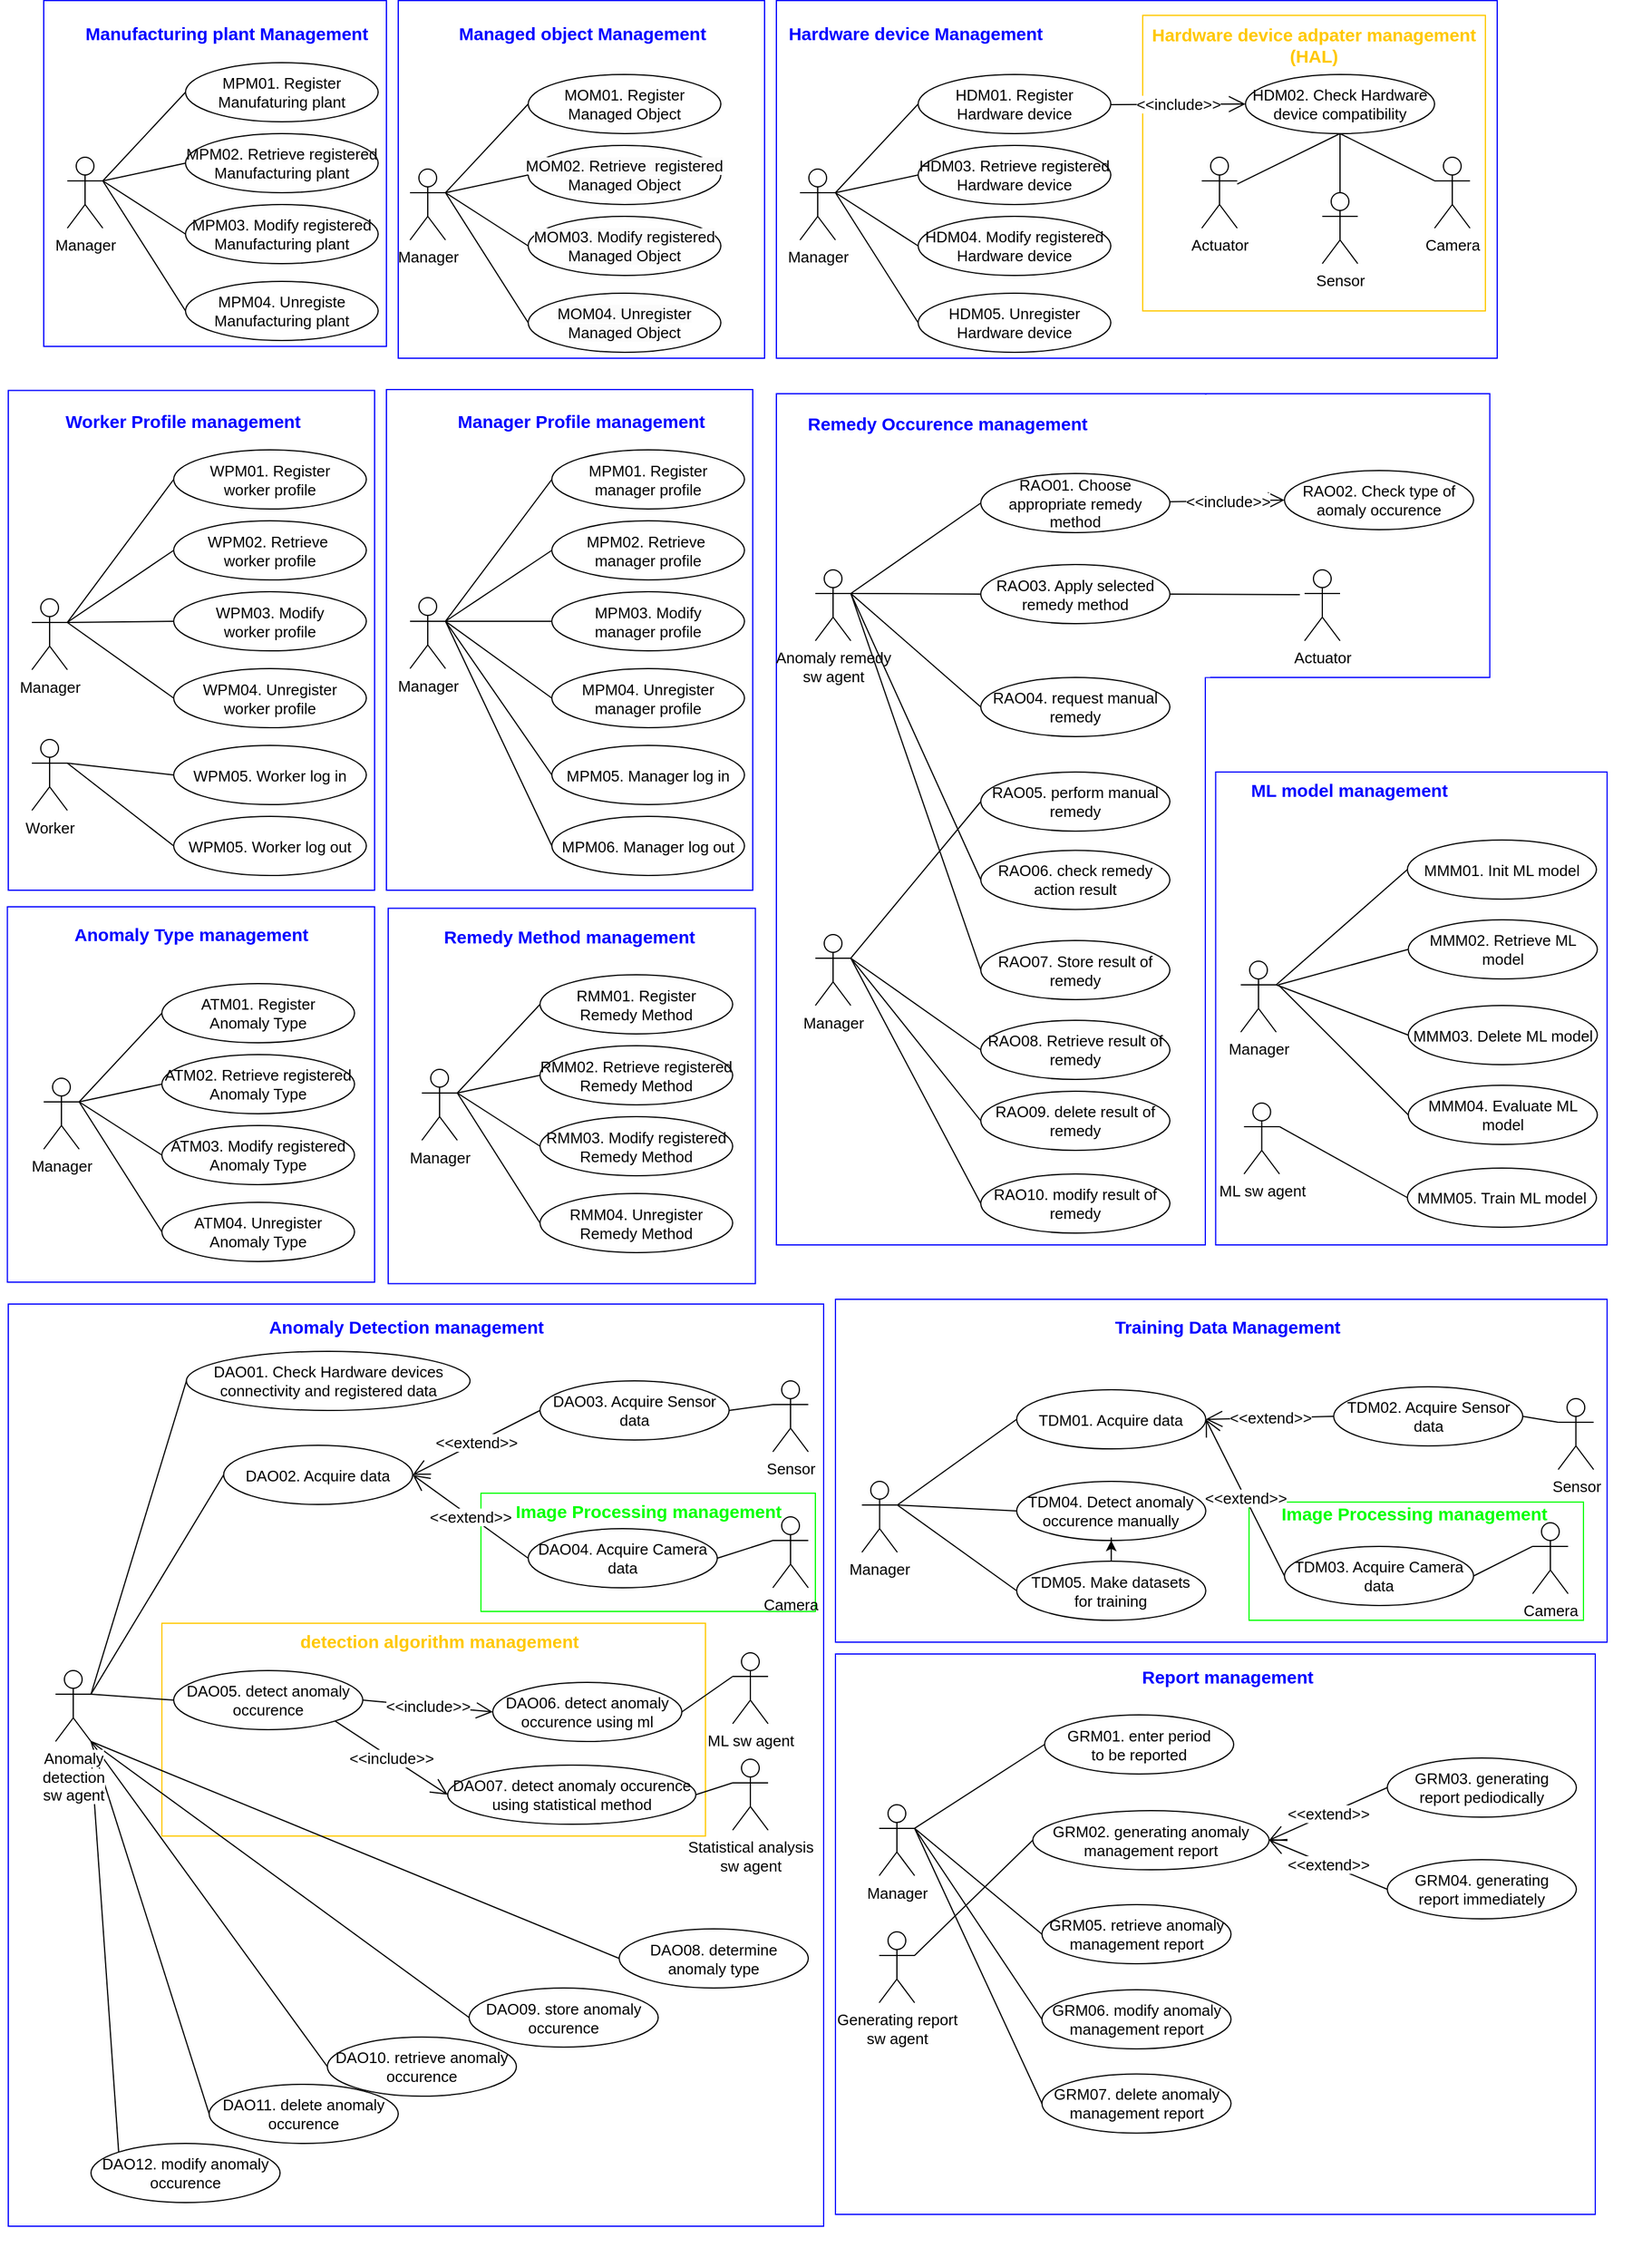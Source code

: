 <mxfile version="21.1.8" type="github">
  <diagram name="페이지-1" id="_cIs1WK6O-SLnFNUOiuj">
    <mxGraphModel dx="2327" dy="942" grid="1" gridSize="10" guides="1" tooltips="1" connect="1" arrows="1" fold="1" page="1" pageScale="1" pageWidth="827" pageHeight="1169" math="0" shadow="0">
      <root>
        <mxCell id="0" />
        <mxCell id="1" parent="0" />
        <mxCell id="WUC7yIEMw71THdxbuktF-290" value="" style="rounded=0;whiteSpace=wrap;html=1;fillColor=none;strokeColor=#00ff00;" vertex="1" parent="1">
          <mxGeometry x="240" y="1307.5" width="283" height="100" as="geometry" />
        </mxCell>
        <mxCell id="WUC7yIEMw71THdxbuktF-80" value="" style="group;fontSize=13;" vertex="1" connectable="0" parent="1">
          <mxGeometry x="233" y="680" width="347" height="1273.5" as="geometry" />
        </mxCell>
        <mxCell id="WUC7yIEMw71THdxbuktF-213" value="" style="rounded=0;whiteSpace=wrap;html=1;fillColor=none;strokeColor=#0000ff;" vertex="1" parent="WUC7yIEMw71THdxbuktF-80">
          <mxGeometry x="-21.25" y="10" width="331.25" height="400" as="geometry" />
        </mxCell>
        <mxCell id="WUC7yIEMw71THdxbuktF-81" value="ML sw agent" style="shape=umlActor;verticalLabelPosition=bottom;verticalAlign=top;html=1;outlineConnect=0;fontSize=13;" vertex="1" parent="WUC7yIEMw71THdxbuktF-80">
          <mxGeometry x="2.75" y="290" width="30" height="60" as="geometry" />
        </mxCell>
        <mxCell id="WUC7yIEMw71THdxbuktF-82" value="MMM05. Train ML model" style="ellipse;whiteSpace=wrap;html=1;fontSize=13;" vertex="1" parent="WUC7yIEMw71THdxbuktF-80">
          <mxGeometry x="141" y="345" width="160" height="50" as="geometry" />
        </mxCell>
        <mxCell id="WUC7yIEMw71THdxbuktF-83" value="MMM02.&amp;nbsp;Retrieve&amp;nbsp;ML model" style="ellipse;whiteSpace=wrap;html=1;fontSize=13;" vertex="1" parent="WUC7yIEMw71THdxbuktF-80">
          <mxGeometry x="141.75" y="135" width="160" height="50" as="geometry" />
        </mxCell>
        <mxCell id="WUC7yIEMw71THdxbuktF-84" value="MMM03. Delete ML model" style="ellipse;whiteSpace=wrap;html=1;fontSize=13;" vertex="1" parent="WUC7yIEMw71THdxbuktF-80">
          <mxGeometry x="141.75" y="207.5" width="160" height="50" as="geometry" />
        </mxCell>
        <mxCell id="WUC7yIEMw71THdxbuktF-85" value="MMM01. Init ML model" style="ellipse;whiteSpace=wrap;html=1;fontSize=13;" vertex="1" parent="WUC7yIEMw71THdxbuktF-80">
          <mxGeometry x="141" y="67.5" width="160" height="50" as="geometry" />
        </mxCell>
        <mxCell id="WUC7yIEMw71THdxbuktF-86" value="MMM04. Evaluate ML model" style="ellipse;whiteSpace=wrap;html=1;fontSize=13;" vertex="1" parent="WUC7yIEMw71THdxbuktF-80">
          <mxGeometry x="141.75" y="275" width="160" height="50" as="geometry" />
        </mxCell>
        <mxCell id="WUC7yIEMw71THdxbuktF-87" value="Manager" style="shape=umlActor;verticalLabelPosition=bottom;verticalAlign=top;html=1;outlineConnect=0;fontSize=13;" vertex="1" parent="WUC7yIEMw71THdxbuktF-80">
          <mxGeometry y="170" width="30" height="60" as="geometry" />
        </mxCell>
        <mxCell id="WUC7yIEMw71THdxbuktF-89" value="" style="endArrow=none;html=1;rounded=0;exitX=1;exitY=0.333;exitDx=0;exitDy=0;exitPerimeter=0;entryX=0;entryY=0.5;entryDx=0;entryDy=0;fontSize=13;" edge="1" parent="WUC7yIEMw71THdxbuktF-80" source="WUC7yIEMw71THdxbuktF-87" target="WUC7yIEMw71THdxbuktF-85">
          <mxGeometry width="50" height="50" relative="1" as="geometry">
            <mxPoint x="-58.25" y="-160" as="sourcePoint" />
            <mxPoint x="42.75" y="-87" as="targetPoint" />
          </mxGeometry>
        </mxCell>
        <mxCell id="WUC7yIEMw71THdxbuktF-90" value="" style="endArrow=none;html=1;rounded=0;entryX=0;entryY=0.5;entryDx=0;entryDy=0;fontSize=13;" edge="1" parent="WUC7yIEMw71THdxbuktF-80" target="WUC7yIEMw71THdxbuktF-83">
          <mxGeometry width="50" height="50" relative="1" as="geometry">
            <mxPoint x="31.75" y="190" as="sourcePoint" />
            <mxPoint x="150.75" y="103" as="targetPoint" />
          </mxGeometry>
        </mxCell>
        <mxCell id="WUC7yIEMw71THdxbuktF-91" value="" style="endArrow=none;html=1;rounded=0;exitX=1;exitY=0.333;exitDx=0;exitDy=0;exitPerimeter=0;entryX=0;entryY=0.5;entryDx=0;entryDy=0;fontSize=13;" edge="1" parent="WUC7yIEMw71THdxbuktF-80" source="WUC7yIEMw71THdxbuktF-87" target="WUC7yIEMw71THdxbuktF-84">
          <mxGeometry width="50" height="50" relative="1" as="geometry">
            <mxPoint x="31.75" y="130" as="sourcePoint" />
            <mxPoint x="151.75" y="170" as="targetPoint" />
          </mxGeometry>
        </mxCell>
        <mxCell id="WUC7yIEMw71THdxbuktF-92" value="" style="endArrow=none;html=1;rounded=0;entryX=0;entryY=0.5;entryDx=0;entryDy=0;fontSize=13;" edge="1" parent="WUC7yIEMw71THdxbuktF-80" target="WUC7yIEMw71THdxbuktF-86">
          <mxGeometry width="50" height="50" relative="1" as="geometry">
            <mxPoint x="31.75" y="190" as="sourcePoint" />
            <mxPoint x="151.75" y="243" as="targetPoint" />
          </mxGeometry>
        </mxCell>
        <mxCell id="WUC7yIEMw71THdxbuktF-93" value="" style="endArrow=none;html=1;rounded=0;entryX=0;entryY=0.5;entryDx=0;entryDy=0;exitX=1;exitY=0.333;exitDx=0;exitDy=0;exitPerimeter=0;fontSize=13;" edge="1" parent="WUC7yIEMw71THdxbuktF-80" source="WUC7yIEMw71THdxbuktF-81" target="WUC7yIEMw71THdxbuktF-82">
          <mxGeometry width="50" height="50" relative="1" as="geometry">
            <mxPoint x="41.75" y="130" as="sourcePoint" />
            <mxPoint x="151.75" y="310" as="targetPoint" />
          </mxGeometry>
        </mxCell>
        <mxCell id="WUC7yIEMw71THdxbuktF-217" value="" style="rounded=0;whiteSpace=wrap;html=1;fillColor=none;strokeColor=#0000ff;" vertex="1" parent="WUC7yIEMw71THdxbuktF-80">
          <mxGeometry x="-343" y="456" width="653" height="290" as="geometry" />
        </mxCell>
        <mxCell id="WUC7yIEMw71THdxbuktF-218" value="" style="rounded=0;whiteSpace=wrap;html=1;fillColor=none;strokeColor=#0000ff;" vertex="1" parent="WUC7yIEMw71THdxbuktF-80">
          <mxGeometry x="-343" y="756" width="643" height="474" as="geometry" />
        </mxCell>
        <mxCell id="WUC7yIEMw71THdxbuktF-271" value="&lt;font color=&quot;#0000ff&quot; style=&quot;font-size: 15px;&quot;&gt;ML model management&lt;/font&gt;" style="text;html=1;strokeColor=none;fillColor=none;align=center;verticalAlign=middle;whiteSpace=wrap;rounded=0;fontStyle=1;fontSize=15;" vertex="1" parent="WUC7yIEMw71THdxbuktF-80">
          <mxGeometry x="-63" y="10" width="310" height="30" as="geometry" />
        </mxCell>
        <mxCell id="WUC7yIEMw71THdxbuktF-275" value="" style="rounded=0;whiteSpace=wrap;html=1;fillColor=none;strokeColor=#00ff00;" vertex="1" parent="WUC7yIEMw71THdxbuktF-80">
          <mxGeometry x="-643" y="620" width="283" height="100" as="geometry" />
        </mxCell>
        <mxCell id="WUC7yIEMw71THdxbuktF-188" value="DAO04. Acquire Camera data" style="ellipse;whiteSpace=wrap;html=1;fontSize=13;" vertex="1" parent="WUC7yIEMw71THdxbuktF-80">
          <mxGeometry x="-603" y="650" width="160" height="50" as="geometry" />
        </mxCell>
        <mxCell id="WUC7yIEMw71THdxbuktF-289" value="&lt;font color=&quot;#00ff00&quot; style=&quot;font-size: 15px;&quot;&gt;Image Processing management&lt;/font&gt;" style="text;html=1;strokeColor=none;fillColor=none;align=center;verticalAlign=middle;whiteSpace=wrap;rounded=0;fontStyle=1;fontSize=15;" vertex="1" parent="WUC7yIEMw71THdxbuktF-80">
          <mxGeometry x="-656.5" y="620" width="310" height="30" as="geometry" />
        </mxCell>
        <mxCell id="WUC7yIEMw71THdxbuktF-133" value="TDM03. Acquire Camera data" style="ellipse;whiteSpace=wrap;html=1;fontSize=13;" vertex="1" parent="WUC7yIEMw71THdxbuktF-80">
          <mxGeometry x="37" y="665" width="160" height="50" as="geometry" />
        </mxCell>
        <mxCell id="WUC7yIEMw71THdxbuktF-130" value="Camera" style="shape=umlActor;verticalLabelPosition=bottom;verticalAlign=top;html=1;outlineConnect=0;fontSize=13;" vertex="1" parent="WUC7yIEMw71THdxbuktF-80">
          <mxGeometry x="247" y="645" width="30" height="60" as="geometry" />
        </mxCell>
        <mxCell id="WUC7yIEMw71THdxbuktF-132" value="" style="endArrow=none;html=1;rounded=0;exitX=0;exitY=0.333;exitDx=0;exitDy=0;exitPerimeter=0;entryX=1;entryY=0.5;entryDx=0;entryDy=0;fontSize=13;" edge="1" parent="WUC7yIEMw71THdxbuktF-80" source="WUC7yIEMw71THdxbuktF-130" target="WUC7yIEMw71THdxbuktF-133">
          <mxGeometry width="50" height="50" relative="1" as="geometry">
            <mxPoint x="189.62" y="655" as="sourcePoint" />
            <mxPoint x="468.62" y="705" as="targetPoint" />
          </mxGeometry>
        </mxCell>
        <mxCell id="WUC7yIEMw71THdxbuktF-291" value="&lt;font color=&quot;#00ff00&quot; style=&quot;font-size: 15px;&quot;&gt;Image Processing management&lt;/font&gt;" style="text;html=1;strokeColor=none;fillColor=none;align=center;verticalAlign=middle;whiteSpace=wrap;rounded=0;fontStyle=1;fontSize=15;" vertex="1" parent="WUC7yIEMw71THdxbuktF-80">
          <mxGeometry x="-8.25" y="621.75" width="310" height="30" as="geometry" />
        </mxCell>
        <mxCell id="WUC7yIEMw71THdxbuktF-145" value="GRM06. modify anomaly management report" style="ellipse;whiteSpace=wrap;html=1;fontSize=13;" vertex="1" parent="WUC7yIEMw71THdxbuktF-80">
          <mxGeometry x="-168.25" y="1040" width="160" height="50" as="geometry" />
        </mxCell>
        <mxCell id="WUC7yIEMw71THdxbuktF-146" value="GRM07. delete anomaly management report" style="ellipse;whiteSpace=wrap;html=1;fontSize=13;" vertex="1" parent="WUC7yIEMw71THdxbuktF-80">
          <mxGeometry x="-168.25" y="1111.25" width="160" height="50" as="geometry" />
        </mxCell>
        <mxCell id="WUC7yIEMw71THdxbuktF-303" value="GRM05. retrieve anomaly management report" style="ellipse;whiteSpace=wrap;html=1;fontSize=13;" vertex="1" parent="WUC7yIEMw71THdxbuktF-80">
          <mxGeometry x="-168.25" y="968" width="160" height="50" as="geometry" />
        </mxCell>
        <mxCell id="WUC7yIEMw71THdxbuktF-216" value="" style="rounded=0;whiteSpace=wrap;html=1;fillColor=none;strokeColor=#0000ff;" vertex="1" parent="1">
          <mxGeometry x="-810" y="1140" width="690" height="780" as="geometry" />
        </mxCell>
        <mxCell id="WUC7yIEMw71THdxbuktF-294" value="" style="rounded=0;whiteSpace=wrap;html=1;fillColor=none;strokeColor=#ffc800;" vertex="1" parent="1">
          <mxGeometry x="-680" y="1410" width="460" height="180" as="geometry" />
        </mxCell>
        <mxCell id="WUC7yIEMw71THdxbuktF-208" value="" style="rounded=0;whiteSpace=wrap;html=1;fillColor=none;strokeColor=#0000ff;" vertex="1" parent="1">
          <mxGeometry x="-160" y="37.5" width="610" height="302.5" as="geometry" />
        </mxCell>
        <mxCell id="WUC7yIEMw71THdxbuktF-210" value="" style="rounded=0;whiteSpace=wrap;html=1;fillColor=none;strokeColor=#0000ff;" vertex="1" parent="1">
          <mxGeometry x="-810" y="367.25" width="310" height="422.75" as="geometry" />
        </mxCell>
        <mxCell id="WUC7yIEMw71THdxbuktF-211" value="" style="rounded=0;whiteSpace=wrap;html=1;fillColor=none;strokeColor=#0000ff;" vertex="1" parent="1">
          <mxGeometry x="-490" y="366.5" width="310" height="423.5" as="geometry" />
        </mxCell>
        <mxCell id="WUC7yIEMw71THdxbuktF-215" value="" style="rounded=0;whiteSpace=wrap;html=1;fillColor=none;strokeColor=#0000ff;" vertex="1" parent="1">
          <mxGeometry x="-488.5" y="805.25" width="310.75" height="317.5" as="geometry" />
        </mxCell>
        <mxCell id="WUC7yIEMw71THdxbuktF-209" value="" style="rounded=0;whiteSpace=wrap;html=1;fillColor=none;strokeColor=#ffc800;" vertex="1" parent="1">
          <mxGeometry x="150" y="50" width="290" height="250" as="geometry" />
        </mxCell>
        <mxCell id="WUC7yIEMw71THdxbuktF-207" value="" style="rounded=0;whiteSpace=wrap;html=1;fillColor=none;strokeColor=#0000ff;" vertex="1" parent="1">
          <mxGeometry x="-480" y="37.5" width="310" height="302.5" as="geometry" />
        </mxCell>
        <mxCell id="WUC7yIEMw71THdxbuktF-205" value="" style="rounded=0;whiteSpace=wrap;html=1;fillColor=none;strokeColor=#0000ff;" vertex="1" parent="1">
          <mxGeometry x="-780" y="37.5" width="290" height="292.5" as="geometry" />
        </mxCell>
        <mxCell id="WUC7yIEMw71THdxbuktF-1" value="" style="group;fontSize=13;" vertex="1" connectable="0" parent="1">
          <mxGeometry x="-790" y="377.5" width="342.25" height="832.5" as="geometry" />
        </mxCell>
        <mxCell id="WUC7yIEMw71THdxbuktF-214" value="" style="rounded=0;whiteSpace=wrap;html=1;fillColor=none;strokeColor=#0000ff;" vertex="1" parent="WUC7yIEMw71THdxbuktF-1">
          <mxGeometry x="-20.75" y="426.5" width="310.75" height="317.5" as="geometry" />
        </mxCell>
        <mxCell id="WUC7yIEMw71THdxbuktF-2" value="Manager" style="shape=umlActor;verticalLabelPosition=bottom;verticalAlign=top;html=1;outlineConnect=0;fontSize=13;" vertex="1" parent="WUC7yIEMw71THdxbuktF-1">
          <mxGeometry y="166" width="30" height="60" as="geometry" />
        </mxCell>
        <mxCell id="WUC7yIEMw71THdxbuktF-3" value="WPM01. Register &lt;br style=&quot;font-size: 13px;&quot;&gt;worker profile" style="ellipse;whiteSpace=wrap;html=1;fontSize=13;" vertex="1" parent="WUC7yIEMw71THdxbuktF-1">
          <mxGeometry x="120" y="40" width="163" height="50" as="geometry" />
        </mxCell>
        <mxCell id="WUC7yIEMw71THdxbuktF-4" value="WPM02.&amp;nbsp;Retrieve&amp;nbsp;&lt;br style=&quot;border-color: var(--border-color); font-size: 13px;&quot;&gt;worker profile" style="ellipse;whiteSpace=wrap;html=1;fontSize=13;" vertex="1" parent="WUC7yIEMw71THdxbuktF-1">
          <mxGeometry x="120" y="100" width="163" height="50" as="geometry" />
        </mxCell>
        <mxCell id="WUC7yIEMw71THdxbuktF-5" value="WPM03. Modify&lt;br style=&quot;border-color: var(--border-color); font-size: 13px;&quot;&gt;worker profile" style="ellipse;whiteSpace=wrap;html=1;fontSize=13;" vertex="1" parent="WUC7yIEMw71THdxbuktF-1">
          <mxGeometry x="120" y="160" width="163" height="50" as="geometry" />
        </mxCell>
        <mxCell id="WUC7yIEMw71THdxbuktF-6" value="WPM04. Unregister&lt;br style=&quot;border-color: var(--border-color); font-size: 13px;&quot;&gt;worker profile" style="ellipse;whiteSpace=wrap;html=1;fontSize=13;" vertex="1" parent="WUC7yIEMw71THdxbuktF-1">
          <mxGeometry x="120" y="225" width="163" height="50" as="geometry" />
        </mxCell>
        <mxCell id="WUC7yIEMw71THdxbuktF-7" value="" style="endArrow=none;html=1;rounded=0;exitX=1;exitY=0.333;exitDx=0;exitDy=0;exitPerimeter=0;entryX=0;entryY=0.5;entryDx=0;entryDy=0;fontSize=13;" edge="1" parent="WUC7yIEMw71THdxbuktF-1" source="WUC7yIEMw71THdxbuktF-2" target="WUC7yIEMw71THdxbuktF-3">
          <mxGeometry width="50" height="50" relative="1" as="geometry">
            <mxPoint x="280" y="300" as="sourcePoint" />
            <mxPoint x="330" y="250" as="targetPoint" />
          </mxGeometry>
        </mxCell>
        <mxCell id="WUC7yIEMw71THdxbuktF-8" value="" style="endArrow=none;html=1;rounded=0;entryX=0;entryY=0.5;entryDx=0;entryDy=0;fontSize=13;" edge="1" parent="WUC7yIEMw71THdxbuktF-1" source="WUC7yIEMw71THdxbuktF-2" target="WUC7yIEMw71THdxbuktF-4">
          <mxGeometry width="50" height="50" relative="1" as="geometry">
            <mxPoint x="40" y="200" as="sourcePoint" />
            <mxPoint x="130" y="75" as="targetPoint" />
          </mxGeometry>
        </mxCell>
        <mxCell id="WUC7yIEMw71THdxbuktF-9" value="" style="endArrow=none;html=1;rounded=0;entryX=0;entryY=0.5;entryDx=0;entryDy=0;exitX=1;exitY=0.333;exitDx=0;exitDy=0;exitPerimeter=0;fontSize=13;" edge="1" parent="WUC7yIEMw71THdxbuktF-1" source="WUC7yIEMw71THdxbuktF-2" target="WUC7yIEMw71THdxbuktF-5">
          <mxGeometry width="50" height="50" relative="1" as="geometry">
            <mxPoint x="40" y="190" as="sourcePoint" />
            <mxPoint x="130" y="135" as="targetPoint" />
          </mxGeometry>
        </mxCell>
        <mxCell id="WUC7yIEMw71THdxbuktF-10" value="" style="endArrow=none;html=1;rounded=0;entryX=0;entryY=0.5;entryDx=0;entryDy=0;exitX=1;exitY=0.333;exitDx=0;exitDy=0;exitPerimeter=0;fontSize=13;" edge="1" parent="WUC7yIEMw71THdxbuktF-1" source="WUC7yIEMw71THdxbuktF-2" target="WUC7yIEMw71THdxbuktF-6">
          <mxGeometry width="50" height="50" relative="1" as="geometry">
            <mxPoint x="40" y="200" as="sourcePoint" />
            <mxPoint x="130" y="195" as="targetPoint" />
          </mxGeometry>
        </mxCell>
        <mxCell id="WUC7yIEMw71THdxbuktF-11" value="WPM05. Worker log in" style="ellipse;whiteSpace=wrap;html=1;fontSize=13;" vertex="1" parent="WUC7yIEMw71THdxbuktF-1">
          <mxGeometry x="120" y="290" width="163" height="50" as="geometry" />
        </mxCell>
        <mxCell id="WUC7yIEMw71THdxbuktF-12" value="WPM05. Worker log out" style="ellipse;whiteSpace=wrap;html=1;fontSize=13;" vertex="1" parent="WUC7yIEMw71THdxbuktF-1">
          <mxGeometry x="120" y="350" width="163" height="50" as="geometry" />
        </mxCell>
        <mxCell id="WUC7yIEMw71THdxbuktF-13" value="" style="endArrow=none;html=1;rounded=0;entryX=0;entryY=0.5;entryDx=0;entryDy=0;exitX=1;exitY=0.333;exitDx=0;exitDy=0;exitPerimeter=0;fontSize=13;" edge="1" parent="WUC7yIEMw71THdxbuktF-1" source="WUC7yIEMw71THdxbuktF-16" target="WUC7yIEMw71THdxbuktF-11">
          <mxGeometry width="50" height="50" relative="1" as="geometry">
            <mxPoint x="40" y="200" as="sourcePoint" />
            <mxPoint x="370" y="360" as="targetPoint" />
          </mxGeometry>
        </mxCell>
        <mxCell id="WUC7yIEMw71THdxbuktF-14" value="" style="endArrow=none;html=1;rounded=0;entryX=0;entryY=0.5;entryDx=0;entryDy=0;exitX=1;exitY=0.333;exitDx=0;exitDy=0;exitPerimeter=0;fontSize=13;" edge="1" parent="WUC7yIEMw71THdxbuktF-1" source="WUC7yIEMw71THdxbuktF-16" target="WUC7yIEMw71THdxbuktF-12">
          <mxGeometry width="50" height="50" relative="1" as="geometry">
            <mxPoint x="40" y="190" as="sourcePoint" />
            <mxPoint x="370" y="360" as="targetPoint" />
          </mxGeometry>
        </mxCell>
        <mxCell id="WUC7yIEMw71THdxbuktF-16" value="Worker" style="shape=umlActor;verticalLabelPosition=bottom;verticalAlign=top;html=1;outlineConnect=0;fontSize=13;" vertex="1" parent="WUC7yIEMw71THdxbuktF-1">
          <mxGeometry y="285" width="30" height="60" as="geometry" />
        </mxCell>
        <mxCell id="WUC7yIEMw71THdxbuktF-228" value="&lt;font color=&quot;#0000ff&quot; style=&quot;font-size: 15px;&quot;&gt;Worker Profile management&lt;/font&gt;" style="text;html=1;strokeColor=none;fillColor=none;align=center;verticalAlign=middle;whiteSpace=wrap;rounded=0;fontStyle=1;fontSize=15;" vertex="1" parent="WUC7yIEMw71THdxbuktF-1">
          <mxGeometry x="-27" width="310" height="30" as="geometry" />
        </mxCell>
        <mxCell id="WUC7yIEMw71THdxbuktF-17" value="" style="group;fontSize=13;" vertex="1" connectable="0" parent="1">
          <mxGeometry x="-470" y="377.5" width="312.25" height="413.5" as="geometry" />
        </mxCell>
        <mxCell id="WUC7yIEMw71THdxbuktF-18" value="Manager" style="shape=umlActor;verticalLabelPosition=bottom;verticalAlign=top;html=1;outlineConnect=0;fontSize=13;" vertex="1" parent="WUC7yIEMw71THdxbuktF-17">
          <mxGeometry y="165" width="30" height="60" as="geometry" />
        </mxCell>
        <mxCell id="WUC7yIEMw71THdxbuktF-19" value="MPM01. Register &lt;br style=&quot;font-size: 13px;&quot;&gt;manager profile" style="ellipse;whiteSpace=wrap;html=1;fontSize=13;" vertex="1" parent="WUC7yIEMw71THdxbuktF-17">
          <mxGeometry x="120" y="40" width="163" height="50" as="geometry" />
        </mxCell>
        <mxCell id="WUC7yIEMw71THdxbuktF-20" value="MPM02.&amp;nbsp;Retrieve&amp;nbsp;&lt;br style=&quot;border-color: var(--border-color); font-size: 13px;&quot;&gt;manager profile" style="ellipse;whiteSpace=wrap;html=1;fontSize=13;" vertex="1" parent="WUC7yIEMw71THdxbuktF-17">
          <mxGeometry x="120" y="100" width="163" height="50" as="geometry" />
        </mxCell>
        <mxCell id="WUC7yIEMw71THdxbuktF-21" value="MPM03. Modify&lt;br style=&quot;border-color: var(--border-color); font-size: 13px;&quot;&gt;manager profile" style="ellipse;whiteSpace=wrap;html=1;fontSize=13;" vertex="1" parent="WUC7yIEMw71THdxbuktF-17">
          <mxGeometry x="120" y="160" width="163" height="50" as="geometry" />
        </mxCell>
        <mxCell id="WUC7yIEMw71THdxbuktF-22" value="MPM04. Unregister&lt;br style=&quot;border-color: var(--border-color); font-size: 13px;&quot;&gt;manager profile" style="ellipse;whiteSpace=wrap;html=1;fontSize=13;" vertex="1" parent="WUC7yIEMw71THdxbuktF-17">
          <mxGeometry x="120" y="225" width="163" height="50" as="geometry" />
        </mxCell>
        <mxCell id="WUC7yIEMw71THdxbuktF-23" value="" style="endArrow=none;html=1;rounded=0;exitX=1;exitY=0.333;exitDx=0;exitDy=0;exitPerimeter=0;entryX=0;entryY=0.5;entryDx=0;entryDy=0;fontSize=13;" edge="1" parent="WUC7yIEMw71THdxbuktF-17" source="WUC7yIEMw71THdxbuktF-18" target="WUC7yIEMw71THdxbuktF-19">
          <mxGeometry width="50" height="50" relative="1" as="geometry">
            <mxPoint x="280" y="300" as="sourcePoint" />
            <mxPoint x="330" y="250" as="targetPoint" />
          </mxGeometry>
        </mxCell>
        <mxCell id="WUC7yIEMw71THdxbuktF-24" value="" style="endArrow=none;html=1;rounded=0;entryX=0;entryY=0.5;entryDx=0;entryDy=0;fontSize=13;" edge="1" parent="WUC7yIEMw71THdxbuktF-17" source="WUC7yIEMw71THdxbuktF-18" target="WUC7yIEMw71THdxbuktF-20">
          <mxGeometry width="50" height="50" relative="1" as="geometry">
            <mxPoint x="40" y="200" as="sourcePoint" />
            <mxPoint x="130" y="75" as="targetPoint" />
          </mxGeometry>
        </mxCell>
        <mxCell id="WUC7yIEMw71THdxbuktF-25" value="" style="endArrow=none;html=1;rounded=0;entryX=0;entryY=0.5;entryDx=0;entryDy=0;exitX=1;exitY=0.333;exitDx=0;exitDy=0;exitPerimeter=0;fontSize=13;" edge="1" parent="WUC7yIEMw71THdxbuktF-17" source="WUC7yIEMw71THdxbuktF-18" target="WUC7yIEMw71THdxbuktF-21">
          <mxGeometry width="50" height="50" relative="1" as="geometry">
            <mxPoint x="40" y="190" as="sourcePoint" />
            <mxPoint x="130" y="135" as="targetPoint" />
          </mxGeometry>
        </mxCell>
        <mxCell id="WUC7yIEMw71THdxbuktF-26" value="" style="endArrow=none;html=1;rounded=0;entryX=0;entryY=0.5;entryDx=0;entryDy=0;exitX=1;exitY=0.333;exitDx=0;exitDy=0;exitPerimeter=0;fontSize=13;" edge="1" parent="WUC7yIEMw71THdxbuktF-17" source="WUC7yIEMw71THdxbuktF-18" target="WUC7yIEMw71THdxbuktF-22">
          <mxGeometry width="50" height="50" relative="1" as="geometry">
            <mxPoint x="40" y="200" as="sourcePoint" />
            <mxPoint x="130" y="195" as="targetPoint" />
          </mxGeometry>
        </mxCell>
        <mxCell id="WUC7yIEMw71THdxbuktF-27" value="MPM05. Manager log in" style="ellipse;whiteSpace=wrap;html=1;fontSize=13;" vertex="1" parent="WUC7yIEMw71THdxbuktF-17">
          <mxGeometry x="120" y="290" width="163" height="50" as="geometry" />
        </mxCell>
        <mxCell id="WUC7yIEMw71THdxbuktF-28" value="MPM06. Manager log out" style="ellipse;whiteSpace=wrap;html=1;fontSize=13;" vertex="1" parent="WUC7yIEMw71THdxbuktF-17">
          <mxGeometry x="120" y="350" width="163" height="50" as="geometry" />
        </mxCell>
        <mxCell id="WUC7yIEMw71THdxbuktF-29" value="" style="endArrow=none;html=1;rounded=0;entryX=0;entryY=0.5;entryDx=0;entryDy=0;exitX=1;exitY=0.333;exitDx=0;exitDy=0;exitPerimeter=0;fontSize=13;" edge="1" parent="WUC7yIEMw71THdxbuktF-17" source="WUC7yIEMw71THdxbuktF-18" target="WUC7yIEMw71THdxbuktF-27">
          <mxGeometry width="50" height="50" relative="1" as="geometry">
            <mxPoint x="40" y="200" as="sourcePoint" />
            <mxPoint x="370" y="360" as="targetPoint" />
          </mxGeometry>
        </mxCell>
        <mxCell id="WUC7yIEMw71THdxbuktF-30" value="" style="endArrow=none;html=1;rounded=0;entryX=0;entryY=0.5;entryDx=0;entryDy=0;exitX=1;exitY=0.333;exitDx=0;exitDy=0;exitPerimeter=0;fontSize=13;" edge="1" parent="WUC7yIEMw71THdxbuktF-17" source="WUC7yIEMw71THdxbuktF-18" target="WUC7yIEMw71THdxbuktF-28">
          <mxGeometry width="50" height="50" relative="1" as="geometry">
            <mxPoint x="40" y="190" as="sourcePoint" />
            <mxPoint x="370" y="360" as="targetPoint" />
          </mxGeometry>
        </mxCell>
        <mxCell id="WUC7yIEMw71THdxbuktF-227" value="&lt;font color=&quot;#0000ff&quot; style=&quot;font-size: 15px;&quot;&gt;Manager Profile management&lt;/font&gt;" style="text;html=1;strokeColor=none;fillColor=none;align=center;verticalAlign=middle;whiteSpace=wrap;rounded=0;fontStyle=1;fontSize=15;" vertex="1" parent="WUC7yIEMw71THdxbuktF-17">
          <mxGeometry x="-10" width="310" height="30" as="geometry" />
        </mxCell>
        <mxCell id="WUC7yIEMw71THdxbuktF-32" value="" style="group;fontSize=13;" vertex="1" connectable="0" parent="1">
          <mxGeometry x="-470" y="50" width="301.12" height="285" as="geometry" />
        </mxCell>
        <mxCell id="WUC7yIEMw71THdxbuktF-33" value="Manager" style="shape=umlActor;verticalLabelPosition=bottom;verticalAlign=top;html=1;outlineConnect=0;fontSize=13;" vertex="1" parent="WUC7yIEMw71THdxbuktF-32">
          <mxGeometry y="130" width="30" height="60" as="geometry" />
        </mxCell>
        <mxCell id="WUC7yIEMw71THdxbuktF-34" value="MOM01. Register &lt;br style=&quot;font-size: 13px;&quot;&gt;Managed Object" style="ellipse;whiteSpace=wrap;html=1;fontSize=13;" vertex="1" parent="WUC7yIEMw71THdxbuktF-32">
          <mxGeometry x="100" y="50" width="163" height="50" as="geometry" />
        </mxCell>
        <mxCell id="WUC7yIEMw71THdxbuktF-35" value="&lt;span style=&quot;color: rgb(0, 0, 0); font-family: Helvetica; font-size: 13px; font-style: normal; font-variant-ligatures: normal; font-variant-caps: normal; font-weight: 400; letter-spacing: normal; orphans: 2; text-align: center; text-indent: 0px; text-transform: none; widows: 2; word-spacing: 0px; -webkit-text-stroke-width: 0px; background-color: rgb(251, 251, 251); text-decoration-thickness: initial; text-decoration-style: initial; text-decoration-color: initial; float: none; display: inline !important;&quot;&gt;MOM02.&amp;nbsp;Retrieve&amp;nbsp;&amp;nbsp;registered Managed Object&lt;/span&gt;" style="ellipse;whiteSpace=wrap;html=1;fontSize=13;" vertex="1" parent="WUC7yIEMw71THdxbuktF-32">
          <mxGeometry x="100" y="110" width="163" height="50" as="geometry" />
        </mxCell>
        <mxCell id="WUC7yIEMw71THdxbuktF-36" value="&lt;span style=&quot;color: rgb(0, 0, 0); font-family: Helvetica; font-size: 13px; font-style: normal; font-variant-ligatures: normal; font-variant-caps: normal; font-weight: 400; letter-spacing: normal; orphans: 2; text-align: center; text-indent: 0px; text-transform: none; widows: 2; word-spacing: 0px; -webkit-text-stroke-width: 0px; background-color: rgb(251, 251, 251); text-decoration-thickness: initial; text-decoration-style: initial; text-decoration-color: initial; float: none; display: inline !important;&quot;&gt;MOM03. Modify registered Managed Object&lt;/span&gt;" style="ellipse;whiteSpace=wrap;html=1;fontSize=13;" vertex="1" parent="WUC7yIEMw71THdxbuktF-32">
          <mxGeometry x="100" y="170" width="163" height="50" as="geometry" />
        </mxCell>
        <mxCell id="WUC7yIEMw71THdxbuktF-37" value="&lt;span style=&quot;color: rgb(0, 0, 0); font-family: Helvetica; font-size: 13px; font-style: normal; font-variant-ligatures: normal; font-variant-caps: normal; font-weight: 400; letter-spacing: normal; orphans: 2; text-align: center; text-indent: 0px; text-transform: none; widows: 2; word-spacing: 0px; -webkit-text-stroke-width: 0px; background-color: rgb(251, 251, 251); text-decoration-thickness: initial; text-decoration-style: initial; text-decoration-color: initial; float: none; display: inline !important;&quot;&gt;MOM04. Unregister &lt;br style=&quot;font-size: 13px;&quot;&gt;Managed Object&lt;/span&gt;" style="ellipse;whiteSpace=wrap;html=1;fontSize=13;" vertex="1" parent="WUC7yIEMw71THdxbuktF-32">
          <mxGeometry x="100" y="235" width="163" height="50" as="geometry" />
        </mxCell>
        <mxCell id="WUC7yIEMw71THdxbuktF-38" value="" style="endArrow=none;html=1;rounded=0;exitX=1;exitY=0.333;exitDx=0;exitDy=0;exitPerimeter=0;entryX=0;entryY=0.5;entryDx=0;entryDy=0;fontSize=13;" edge="1" parent="WUC7yIEMw71THdxbuktF-32" source="WUC7yIEMw71THdxbuktF-33" target="WUC7yIEMw71THdxbuktF-34">
          <mxGeometry width="50" height="50" relative="1" as="geometry">
            <mxPoint x="260" y="310" as="sourcePoint" />
            <mxPoint x="310" y="260" as="targetPoint" />
          </mxGeometry>
        </mxCell>
        <mxCell id="WUC7yIEMw71THdxbuktF-39" value="" style="endArrow=none;html=1;rounded=0;entryX=0;entryY=0.5;entryDx=0;entryDy=0;fontSize=13;" edge="1" parent="WUC7yIEMw71THdxbuktF-32" target="WUC7yIEMw71THdxbuktF-35">
          <mxGeometry width="50" height="50" relative="1" as="geometry">
            <mxPoint x="30" y="150" as="sourcePoint" />
            <mxPoint x="110" y="85" as="targetPoint" />
          </mxGeometry>
        </mxCell>
        <mxCell id="WUC7yIEMw71THdxbuktF-40" value="" style="endArrow=none;html=1;rounded=0;entryX=0;entryY=0.5;entryDx=0;entryDy=0;fontSize=13;" edge="1" parent="WUC7yIEMw71THdxbuktF-32" target="WUC7yIEMw71THdxbuktF-36">
          <mxGeometry width="50" height="50" relative="1" as="geometry">
            <mxPoint x="30" y="150" as="sourcePoint" />
            <mxPoint x="110" y="145" as="targetPoint" />
          </mxGeometry>
        </mxCell>
        <mxCell id="WUC7yIEMw71THdxbuktF-41" value="" style="endArrow=none;html=1;rounded=0;entryX=0;entryY=0.5;entryDx=0;entryDy=0;fontSize=13;" edge="1" parent="WUC7yIEMw71THdxbuktF-32" target="WUC7yIEMw71THdxbuktF-37">
          <mxGeometry width="50" height="50" relative="1" as="geometry">
            <mxPoint x="30" y="150" as="sourcePoint" />
            <mxPoint x="110" y="205" as="targetPoint" />
          </mxGeometry>
        </mxCell>
        <mxCell id="WUC7yIEMw71THdxbuktF-223" value="&lt;font color=&quot;#0000ff&quot; style=&quot;font-size: 15px;&quot;&gt;Managed object Management&lt;/font&gt;" style="text;html=1;strokeColor=none;fillColor=none;align=center;verticalAlign=middle;whiteSpace=wrap;rounded=0;fontStyle=1;fontSize=15;" vertex="1" parent="WUC7yIEMw71THdxbuktF-32">
          <mxGeometry x="-8.88" width="310" height="30" as="geometry" />
        </mxCell>
        <mxCell id="WUC7yIEMw71THdxbuktF-43" value="" style="group;fontSize=13;" vertex="1" connectable="0" parent="1">
          <mxGeometry x="-760" y="50" width="292.25" height="275" as="geometry" />
        </mxCell>
        <mxCell id="WUC7yIEMw71THdxbuktF-44" value="Manager" style="shape=umlActor;verticalLabelPosition=bottom;verticalAlign=top;html=1;outlineConnect=0;fontSize=13;" vertex="1" parent="WUC7yIEMw71THdxbuktF-43">
          <mxGeometry y="120" width="30" height="60" as="geometry" />
        </mxCell>
        <mxCell id="WUC7yIEMw71THdxbuktF-45" value="MPM01. Register Manufaturing plant" style="ellipse;whiteSpace=wrap;html=1;fontSize=13;" vertex="1" parent="WUC7yIEMw71THdxbuktF-43">
          <mxGeometry x="100" y="40" width="163" height="50" as="geometry" />
        </mxCell>
        <mxCell id="WUC7yIEMw71THdxbuktF-46" value="MPM02.&amp;nbsp;Retrieve&amp;nbsp;registered Manufacturing plant" style="ellipse;whiteSpace=wrap;html=1;fontSize=13;" vertex="1" parent="WUC7yIEMw71THdxbuktF-43">
          <mxGeometry x="100" y="100" width="163" height="50" as="geometry" />
        </mxCell>
        <mxCell id="WUC7yIEMw71THdxbuktF-47" value="MPM03. Modify registered Manufacturing plant" style="ellipse;whiteSpace=wrap;html=1;fontSize=13;" vertex="1" parent="WUC7yIEMw71THdxbuktF-43">
          <mxGeometry x="100" y="160" width="163" height="50" as="geometry" />
        </mxCell>
        <mxCell id="WUC7yIEMw71THdxbuktF-48" value="MPM04. Unregiste Manufacturing plant" style="ellipse;whiteSpace=wrap;html=1;fontSize=13;" vertex="1" parent="WUC7yIEMw71THdxbuktF-43">
          <mxGeometry x="100" y="225" width="163" height="50" as="geometry" />
        </mxCell>
        <mxCell id="WUC7yIEMw71THdxbuktF-49" value="" style="endArrow=none;html=1;rounded=0;exitX=1;exitY=0.333;exitDx=0;exitDy=0;exitPerimeter=0;entryX=0;entryY=0.5;entryDx=0;entryDy=0;fontSize=13;" edge="1" parent="WUC7yIEMw71THdxbuktF-43" source="WUC7yIEMw71THdxbuktF-44" target="WUC7yIEMw71THdxbuktF-45">
          <mxGeometry width="50" height="50" relative="1" as="geometry">
            <mxPoint x="260" y="300" as="sourcePoint" />
            <mxPoint x="310" y="250" as="targetPoint" />
          </mxGeometry>
        </mxCell>
        <mxCell id="WUC7yIEMw71THdxbuktF-50" value="" style="endArrow=none;html=1;rounded=0;entryX=0;entryY=0.5;entryDx=0;entryDy=0;fontSize=13;" edge="1" parent="WUC7yIEMw71THdxbuktF-43" target="WUC7yIEMw71THdxbuktF-46">
          <mxGeometry width="50" height="50" relative="1" as="geometry">
            <mxPoint x="30" y="140" as="sourcePoint" />
            <mxPoint x="110" y="75" as="targetPoint" />
          </mxGeometry>
        </mxCell>
        <mxCell id="WUC7yIEMw71THdxbuktF-51" value="" style="endArrow=none;html=1;rounded=0;entryX=0;entryY=0.5;entryDx=0;entryDy=0;fontSize=13;" edge="1" parent="WUC7yIEMw71THdxbuktF-43" target="WUC7yIEMw71THdxbuktF-47">
          <mxGeometry width="50" height="50" relative="1" as="geometry">
            <mxPoint x="30" y="140" as="sourcePoint" />
            <mxPoint x="110" y="135" as="targetPoint" />
          </mxGeometry>
        </mxCell>
        <mxCell id="WUC7yIEMw71THdxbuktF-52" value="" style="endArrow=none;html=1;rounded=0;entryX=0;entryY=0.5;entryDx=0;entryDy=0;fontSize=13;" edge="1" parent="WUC7yIEMw71THdxbuktF-43" target="WUC7yIEMw71THdxbuktF-48">
          <mxGeometry width="50" height="50" relative="1" as="geometry">
            <mxPoint x="30" y="140" as="sourcePoint" />
            <mxPoint x="110" y="195" as="targetPoint" />
          </mxGeometry>
        </mxCell>
        <mxCell id="WUC7yIEMw71THdxbuktF-222" value="&lt;font color=&quot;#0000ff&quot; style=&quot;font-size: 15px;&quot;&gt;Manufacturing plant Management&lt;/font&gt;" style="text;html=1;strokeColor=none;fillColor=none;align=center;verticalAlign=middle;whiteSpace=wrap;rounded=0;fontStyle=1;fontSize=15;" vertex="1" parent="WUC7yIEMw71THdxbuktF-43">
          <mxGeometry x="-20" width="310" height="30" as="geometry" />
        </mxCell>
        <mxCell id="WUC7yIEMw71THdxbuktF-94" value="" style="group;fontSize=13;" vertex="1" connectable="0" parent="1">
          <mxGeometry x="-460" y="814" width="280" height="282.5" as="geometry" />
        </mxCell>
        <mxCell id="WUC7yIEMw71THdxbuktF-95" value="Manager" style="shape=umlActor;verticalLabelPosition=bottom;verticalAlign=top;html=1;outlineConnect=0;fontSize=13;" vertex="1" parent="WUC7yIEMw71THdxbuktF-94">
          <mxGeometry y="127.5" width="30" height="60" as="geometry" />
        </mxCell>
        <mxCell id="WUC7yIEMw71THdxbuktF-96" value="RMM01. Register &lt;br style=&quot;font-size: 13px;&quot;&gt;Remedy Method" style="ellipse;whiteSpace=wrap;html=1;fontSize=13;" vertex="1" parent="WUC7yIEMw71THdxbuktF-94">
          <mxGeometry x="100" y="47.5" width="163" height="50" as="geometry" />
        </mxCell>
        <mxCell id="WUC7yIEMw71THdxbuktF-97" value="RMM02.&amp;nbsp;Retrieve&amp;nbsp;registered Remedy Method" style="ellipse;whiteSpace=wrap;html=1;fontSize=13;" vertex="1" parent="WUC7yIEMw71THdxbuktF-94">
          <mxGeometry x="100" y="107.5" width="163" height="50" as="geometry" />
        </mxCell>
        <mxCell id="WUC7yIEMw71THdxbuktF-98" value="RMM03. Modify registered Remedy Method" style="ellipse;whiteSpace=wrap;html=1;fontSize=13;" vertex="1" parent="WUC7yIEMw71THdxbuktF-94">
          <mxGeometry x="100" y="167.5" width="163" height="50" as="geometry" />
        </mxCell>
        <mxCell id="WUC7yIEMw71THdxbuktF-99" value="RMM04. Unregister &lt;br style=&quot;font-size: 13px;&quot;&gt;Remedy Method" style="ellipse;whiteSpace=wrap;html=1;fontSize=13;" vertex="1" parent="WUC7yIEMw71THdxbuktF-94">
          <mxGeometry x="100" y="232.5" width="163" height="50" as="geometry" />
        </mxCell>
        <mxCell id="WUC7yIEMw71THdxbuktF-100" value="" style="endArrow=none;html=1;rounded=0;exitX=1;exitY=0.333;exitDx=0;exitDy=0;exitPerimeter=0;entryX=0;entryY=0.5;entryDx=0;entryDy=0;fontSize=13;" edge="1" parent="WUC7yIEMw71THdxbuktF-94" source="WUC7yIEMw71THdxbuktF-95" target="WUC7yIEMw71THdxbuktF-96">
          <mxGeometry width="50" height="50" relative="1" as="geometry">
            <mxPoint x="260" y="307.5" as="sourcePoint" />
            <mxPoint x="310" y="257.5" as="targetPoint" />
          </mxGeometry>
        </mxCell>
        <mxCell id="WUC7yIEMw71THdxbuktF-101" value="" style="endArrow=none;html=1;rounded=0;entryX=0;entryY=0.5;entryDx=0;entryDy=0;fontSize=13;" edge="1" parent="WUC7yIEMw71THdxbuktF-94" target="WUC7yIEMw71THdxbuktF-97">
          <mxGeometry width="50" height="50" relative="1" as="geometry">
            <mxPoint x="30" y="147.5" as="sourcePoint" />
            <mxPoint x="110" y="82.5" as="targetPoint" />
          </mxGeometry>
        </mxCell>
        <mxCell id="WUC7yIEMw71THdxbuktF-102" value="" style="endArrow=none;html=1;rounded=0;entryX=0;entryY=0.5;entryDx=0;entryDy=0;fontSize=13;" edge="1" parent="WUC7yIEMw71THdxbuktF-94" target="WUC7yIEMw71THdxbuktF-98">
          <mxGeometry width="50" height="50" relative="1" as="geometry">
            <mxPoint x="30" y="147.5" as="sourcePoint" />
            <mxPoint x="110" y="142.5" as="targetPoint" />
          </mxGeometry>
        </mxCell>
        <mxCell id="WUC7yIEMw71THdxbuktF-103" value="" style="endArrow=none;html=1;rounded=0;entryX=0;entryY=0.5;entryDx=0;entryDy=0;fontSize=13;" edge="1" parent="WUC7yIEMw71THdxbuktF-94" target="WUC7yIEMw71THdxbuktF-99">
          <mxGeometry width="50" height="50" relative="1" as="geometry">
            <mxPoint x="30" y="147.5" as="sourcePoint" />
            <mxPoint x="110" y="202.5" as="targetPoint" />
          </mxGeometry>
        </mxCell>
        <mxCell id="WUC7yIEMw71THdxbuktF-230" value="&lt;font color=&quot;#0000ff&quot; style=&quot;font-size: 15px;&quot;&gt;Remedy Method management&lt;/font&gt;" style="text;html=1;strokeColor=none;fillColor=none;align=center;verticalAlign=middle;whiteSpace=wrap;rounded=0;fontStyle=1;fontSize=15;" vertex="1" parent="WUC7yIEMw71THdxbuktF-94">
          <mxGeometry x="-30" width="310" height="30" as="geometry" />
        </mxCell>
        <mxCell id="WUC7yIEMw71THdxbuktF-105" value="" style="group;fontSize=13;" vertex="1" connectable="0" parent="1">
          <mxGeometry x="-140" y="50" width="620" height="285" as="geometry" />
        </mxCell>
        <mxCell id="WUC7yIEMw71THdxbuktF-106" value="Manager" style="shape=umlActor;verticalLabelPosition=bottom;verticalAlign=top;html=1;outlineConnect=0;fontSize=13;" vertex="1" parent="WUC7yIEMw71THdxbuktF-105">
          <mxGeometry y="130" width="30" height="60" as="geometry" />
        </mxCell>
        <mxCell id="WUC7yIEMw71THdxbuktF-107" value="HDM01. Register &lt;br style=&quot;font-size: 13px;&quot;&gt;Hardware device" style="ellipse;whiteSpace=wrap;html=1;fontSize=13;" vertex="1" parent="WUC7yIEMw71THdxbuktF-105">
          <mxGeometry x="100" y="50" width="163" height="50" as="geometry" />
        </mxCell>
        <mxCell id="WUC7yIEMw71THdxbuktF-108" value="HDM03.&amp;nbsp;Retrieve&amp;nbsp;registered Hardware device" style="ellipse;whiteSpace=wrap;html=1;fontSize=13;" vertex="1" parent="WUC7yIEMw71THdxbuktF-105">
          <mxGeometry x="100" y="110" width="163" height="50" as="geometry" />
        </mxCell>
        <mxCell id="WUC7yIEMw71THdxbuktF-109" value="HDM04. Modify registered Hardware device" style="ellipse;whiteSpace=wrap;html=1;fontSize=13;" vertex="1" parent="WUC7yIEMw71THdxbuktF-105">
          <mxGeometry x="100" y="170" width="163" height="50" as="geometry" />
        </mxCell>
        <mxCell id="WUC7yIEMw71THdxbuktF-110" value="HDM05. Unregister &lt;br style=&quot;font-size: 13px;&quot;&gt;Hardware device" style="ellipse;whiteSpace=wrap;html=1;fontSize=13;" vertex="1" parent="WUC7yIEMw71THdxbuktF-105">
          <mxGeometry x="100" y="235" width="163" height="50" as="geometry" />
        </mxCell>
        <mxCell id="WUC7yIEMw71THdxbuktF-111" value="" style="endArrow=none;html=1;rounded=0;exitX=1;exitY=0.333;exitDx=0;exitDy=0;exitPerimeter=0;entryX=0;entryY=0.5;entryDx=0;entryDy=0;fontSize=13;" edge="1" parent="WUC7yIEMw71THdxbuktF-105" source="WUC7yIEMw71THdxbuktF-106" target="WUC7yIEMw71THdxbuktF-107">
          <mxGeometry width="50" height="50" relative="1" as="geometry">
            <mxPoint x="260" y="310" as="sourcePoint" />
            <mxPoint x="310" y="260" as="targetPoint" />
          </mxGeometry>
        </mxCell>
        <mxCell id="WUC7yIEMw71THdxbuktF-112" value="" style="endArrow=none;html=1;rounded=0;entryX=0;entryY=0.5;entryDx=0;entryDy=0;fontSize=13;" edge="1" parent="WUC7yIEMw71THdxbuktF-105" target="WUC7yIEMw71THdxbuktF-108">
          <mxGeometry width="50" height="50" relative="1" as="geometry">
            <mxPoint x="30" y="150" as="sourcePoint" />
            <mxPoint x="110" y="85" as="targetPoint" />
          </mxGeometry>
        </mxCell>
        <mxCell id="WUC7yIEMw71THdxbuktF-113" value="" style="endArrow=none;html=1;rounded=0;entryX=0;entryY=0.5;entryDx=0;entryDy=0;fontSize=13;" edge="1" parent="WUC7yIEMw71THdxbuktF-105" target="WUC7yIEMw71THdxbuktF-109">
          <mxGeometry width="50" height="50" relative="1" as="geometry">
            <mxPoint x="30" y="150" as="sourcePoint" />
            <mxPoint x="110" y="145" as="targetPoint" />
          </mxGeometry>
        </mxCell>
        <mxCell id="WUC7yIEMw71THdxbuktF-114" value="" style="endArrow=none;html=1;rounded=0;entryX=0;entryY=0.5;entryDx=0;entryDy=0;fontSize=13;" edge="1" parent="WUC7yIEMw71THdxbuktF-105" target="WUC7yIEMw71THdxbuktF-110">
          <mxGeometry width="50" height="50" relative="1" as="geometry">
            <mxPoint x="30" y="150" as="sourcePoint" />
            <mxPoint x="110" y="205" as="targetPoint" />
          </mxGeometry>
        </mxCell>
        <mxCell id="WUC7yIEMw71THdxbuktF-116" value="Camera" style="shape=umlActor;verticalLabelPosition=bottom;verticalAlign=top;html=1;outlineConnect=0;fontSize=13;" vertex="1" parent="WUC7yIEMw71THdxbuktF-105">
          <mxGeometry x="537" y="120" width="30" height="60" as="geometry" />
        </mxCell>
        <mxCell id="WUC7yIEMw71THdxbuktF-117" value="Sensor" style="shape=umlActor;verticalLabelPosition=bottom;verticalAlign=top;html=1;outlineConnect=0;fontSize=13;" vertex="1" parent="WUC7yIEMw71THdxbuktF-105">
          <mxGeometry x="442" y="150" width="30" height="60" as="geometry" />
        </mxCell>
        <mxCell id="WUC7yIEMw71THdxbuktF-118" value="Actuator" style="shape=umlActor;verticalLabelPosition=bottom;verticalAlign=top;html=1;outlineConnect=0;fontSize=13;" vertex="1" parent="WUC7yIEMw71THdxbuktF-105">
          <mxGeometry x="340" y="120" width="30" height="60" as="geometry" />
        </mxCell>
        <mxCell id="WUC7yIEMw71THdxbuktF-119" value="" style="endArrow=none;html=1;rounded=0;exitX=0;exitY=0.333;exitDx=0;exitDy=0;exitPerimeter=0;entryX=0.5;entryY=1;entryDx=0;entryDy=0;fontSize=13;" edge="1" parent="WUC7yIEMw71THdxbuktF-105" source="WUC7yIEMw71THdxbuktF-116" target="WUC7yIEMw71THdxbuktF-122">
          <mxGeometry width="50" height="50" relative="1" as="geometry">
            <mxPoint x="40" y="160" as="sourcePoint" />
            <mxPoint x="610" y="75" as="targetPoint" />
          </mxGeometry>
        </mxCell>
        <mxCell id="WUC7yIEMw71THdxbuktF-120" value="" style="endArrow=none;html=1;rounded=0;exitX=0.5;exitY=0;exitDx=0;exitDy=0;exitPerimeter=0;entryX=0.5;entryY=1;entryDx=0;entryDy=0;fontSize=13;" edge="1" parent="WUC7yIEMw71THdxbuktF-105" source="WUC7yIEMw71THdxbuktF-117" target="WUC7yIEMw71THdxbuktF-122">
          <mxGeometry width="50" height="50" relative="1" as="geometry">
            <mxPoint x="440" y="60" as="sourcePoint" />
            <mxPoint x="600" y="90" as="targetPoint" />
          </mxGeometry>
        </mxCell>
        <mxCell id="WUC7yIEMw71THdxbuktF-121" value="" style="endArrow=none;html=1;rounded=0;entryX=0.5;entryY=1;entryDx=0;entryDy=0;fontSize=13;" edge="1" parent="WUC7yIEMw71THdxbuktF-105" source="WUC7yIEMw71THdxbuktF-118" target="WUC7yIEMw71THdxbuktF-122">
          <mxGeometry width="50" height="50" relative="1" as="geometry">
            <mxPoint x="440" y="170" as="sourcePoint" />
            <mxPoint x="610" y="110" as="targetPoint" />
          </mxGeometry>
        </mxCell>
        <mxCell id="WUC7yIEMw71THdxbuktF-122" value="HDM02.&amp;nbsp;Check&amp;nbsp;Hardware device compatibility" style="ellipse;whiteSpace=wrap;html=1;fontSize=13;" vertex="1" parent="WUC7yIEMw71THdxbuktF-105">
          <mxGeometry x="377" y="50" width="160" height="50" as="geometry" />
        </mxCell>
        <mxCell id="WUC7yIEMw71THdxbuktF-123" value="&amp;lt;&amp;lt;include&amp;gt;&amp;gt;" style="endArrow=none;endSize=16;endFill=0;html=1;rounded=0;exitX=0;exitY=0.5;exitDx=0;exitDy=0;startArrow=open;startFill=0;startSize=12;fontSize=13;" edge="1" parent="WUC7yIEMw71THdxbuktF-105" source="WUC7yIEMw71THdxbuktF-122">
          <mxGeometry width="160" relative="1" as="geometry">
            <mxPoint x="377" y="77" as="sourcePoint" />
            <mxPoint x="263" y="75.5" as="targetPoint" />
          </mxGeometry>
        </mxCell>
        <mxCell id="WUC7yIEMw71THdxbuktF-225" value="&lt;font style=&quot;font-size: 15px;&quot;&gt;Hardware device adpater management (HAL)&lt;/font&gt;" style="text;html=1;strokeColor=none;fillColor=none;align=center;verticalAlign=middle;whiteSpace=wrap;rounded=0;fontStyle=1;fontSize=15;fontColor=#ffc800;" vertex="1" parent="WUC7yIEMw71THdxbuktF-105">
          <mxGeometry x="280" y="10" width="310" height="30" as="geometry" />
        </mxCell>
        <mxCell id="WUC7yIEMw71THdxbuktF-193" value="" style="group" vertex="1" connectable="0" parent="1">
          <mxGeometry x="-780" y="824" width="280" height="280" as="geometry" />
        </mxCell>
        <mxCell id="WUC7yIEMw71THdxbuktF-194" value="Manager" style="shape=umlActor;verticalLabelPosition=bottom;verticalAlign=top;html=1;outlineConnect=0;fontSize=13;" vertex="1" parent="WUC7yIEMw71THdxbuktF-193">
          <mxGeometry y="125" width="30" height="60" as="geometry" />
        </mxCell>
        <mxCell id="WUC7yIEMw71THdxbuktF-195" value="ATM01. Register &lt;br style=&quot;font-size: 13px;&quot;&gt;Anomaly Type" style="ellipse;whiteSpace=wrap;html=1;fontSize=13;" vertex="1" parent="WUC7yIEMw71THdxbuktF-193">
          <mxGeometry x="100" y="45" width="163" height="50" as="geometry" />
        </mxCell>
        <mxCell id="WUC7yIEMw71THdxbuktF-196" value="ATM02.&amp;nbsp;Retrieve&amp;nbsp;registered Anomaly Type" style="ellipse;whiteSpace=wrap;html=1;fontSize=13;" vertex="1" parent="WUC7yIEMw71THdxbuktF-193">
          <mxGeometry x="100" y="105" width="163" height="50" as="geometry" />
        </mxCell>
        <mxCell id="WUC7yIEMw71THdxbuktF-197" value="ATM03. Modify registered Anomaly Type" style="ellipse;whiteSpace=wrap;html=1;fontSize=13;" vertex="1" parent="WUC7yIEMw71THdxbuktF-193">
          <mxGeometry x="100" y="165" width="163" height="50" as="geometry" />
        </mxCell>
        <mxCell id="WUC7yIEMw71THdxbuktF-198" value="ATM04. Unregister &lt;br style=&quot;font-size: 13px;&quot;&gt;Anomaly Type" style="ellipse;whiteSpace=wrap;html=1;fontSize=13;" vertex="1" parent="WUC7yIEMw71THdxbuktF-193">
          <mxGeometry x="100" y="230" width="163" height="50" as="geometry" />
        </mxCell>
        <mxCell id="WUC7yIEMw71THdxbuktF-199" value="" style="endArrow=none;html=1;rounded=0;exitX=1;exitY=0.333;exitDx=0;exitDy=0;exitPerimeter=0;entryX=0;entryY=0.5;entryDx=0;entryDy=0;fontSize=13;" edge="1" parent="WUC7yIEMw71THdxbuktF-193" source="WUC7yIEMw71THdxbuktF-194" target="WUC7yIEMw71THdxbuktF-195">
          <mxGeometry width="50" height="50" relative="1" as="geometry">
            <mxPoint x="260" y="305" as="sourcePoint" />
            <mxPoint x="310" y="255" as="targetPoint" />
          </mxGeometry>
        </mxCell>
        <mxCell id="WUC7yIEMw71THdxbuktF-200" value="" style="endArrow=none;html=1;rounded=0;entryX=0;entryY=0.5;entryDx=0;entryDy=0;fontSize=13;" edge="1" parent="WUC7yIEMw71THdxbuktF-193" target="WUC7yIEMw71THdxbuktF-196">
          <mxGeometry width="50" height="50" relative="1" as="geometry">
            <mxPoint x="30" y="145" as="sourcePoint" />
            <mxPoint x="110" y="80" as="targetPoint" />
          </mxGeometry>
        </mxCell>
        <mxCell id="WUC7yIEMw71THdxbuktF-201" value="" style="endArrow=none;html=1;rounded=0;entryX=0;entryY=0.5;entryDx=0;entryDy=0;fontSize=13;" edge="1" parent="WUC7yIEMw71THdxbuktF-193" target="WUC7yIEMw71THdxbuktF-197">
          <mxGeometry width="50" height="50" relative="1" as="geometry">
            <mxPoint x="30" y="145" as="sourcePoint" />
            <mxPoint x="110" y="140" as="targetPoint" />
          </mxGeometry>
        </mxCell>
        <mxCell id="WUC7yIEMw71THdxbuktF-202" value="" style="endArrow=none;html=1;rounded=0;entryX=0;entryY=0.5;entryDx=0;entryDy=0;fontSize=13;" edge="1" parent="WUC7yIEMw71THdxbuktF-193" target="WUC7yIEMw71THdxbuktF-198">
          <mxGeometry width="50" height="50" relative="1" as="geometry">
            <mxPoint x="30" y="145" as="sourcePoint" />
            <mxPoint x="110" y="200" as="targetPoint" />
          </mxGeometry>
        </mxCell>
        <mxCell id="WUC7yIEMw71THdxbuktF-229" value="&lt;font color=&quot;#0000ff&quot; style=&quot;font-size: 15px;&quot;&gt;Anomaly Type management&lt;/font&gt;" style="text;html=1;strokeColor=none;fillColor=none;align=center;verticalAlign=middle;whiteSpace=wrap;rounded=0;fontStyle=1;fontSize=15;" vertex="1" parent="WUC7yIEMw71THdxbuktF-193">
          <mxGeometry x="-30" y="-12" width="310" height="30" as="geometry" />
        </mxCell>
        <mxCell id="WUC7yIEMw71THdxbuktF-224" value="&lt;font color=&quot;#0000ff&quot; style=&quot;font-size: 15px;&quot;&gt;Hardware device Management&lt;/font&gt;" style="text;html=1;strokeColor=none;fillColor=none;align=center;verticalAlign=middle;whiteSpace=wrap;rounded=0;fontStyle=1;fontSize=15;" vertex="1" parent="1">
          <mxGeometry x="-197" y="50" width="310" height="30" as="geometry" />
        </mxCell>
        <mxCell id="WUC7yIEMw71THdxbuktF-165" value="" style="endArrow=none;html=1;rounded=0;entryX=0;entryY=0.333;entryDx=0;entryDy=0;entryPerimeter=0;exitX=1;exitY=0.5;exitDx=0;exitDy=0;fontSize=13;" edge="1" parent="1" source="WUC7yIEMw71THdxbuktF-184" target="WUC7yIEMw71THdxbuktF-163">
          <mxGeometry width="50" height="50" relative="1" as="geometry">
            <mxPoint x="-630" y="1540" as="sourcePoint" />
            <mxPoint x="-459" y="1480" as="targetPoint" />
          </mxGeometry>
        </mxCell>
        <mxCell id="WUC7yIEMw71THdxbuktF-160" value="DAO01. Check Hardware devices connectivity and registered data" style="ellipse;whiteSpace=wrap;html=1;fontSize=13;" vertex="1" parent="1">
          <mxGeometry x="-659.25" y="1180" width="240" height="50" as="geometry" />
        </mxCell>
        <mxCell id="WUC7yIEMw71THdxbuktF-161" value="DAO02. Acquire data" style="ellipse;whiteSpace=wrap;html=1;fontSize=13;" vertex="1" parent="1">
          <mxGeometry x="-627.75" y="1259.5" width="160" height="50" as="geometry" />
        </mxCell>
        <mxCell id="WUC7yIEMw71THdxbuktF-162" value="DAO05. detect anomaly occurence" style="ellipse;whiteSpace=wrap;html=1;fontSize=13;" vertex="1" parent="1">
          <mxGeometry x="-670" y="1450" width="160" height="50" as="geometry" />
        </mxCell>
        <mxCell id="WUC7yIEMw71THdxbuktF-164" value="" style="endArrow=none;html=1;rounded=0;entryX=0;entryY=0.5;entryDx=0;entryDy=0;exitX=1;exitY=0.333;exitDx=0;exitDy=0;exitPerimeter=0;fontSize=13;" edge="1" parent="1" source="WUC7yIEMw71THdxbuktF-159" target="WUC7yIEMw71THdxbuktF-160">
          <mxGeometry width="50" height="50" relative="1" as="geometry">
            <mxPoint x="-720" y="1450" as="sourcePoint" />
            <mxPoint x="-627" y="1405" as="targetPoint" />
          </mxGeometry>
        </mxCell>
        <mxCell id="WUC7yIEMw71THdxbuktF-169" value="DAO03. Acquire Sensor data" style="ellipse;whiteSpace=wrap;html=1;fontSize=13;" vertex="1" parent="1">
          <mxGeometry x="-360" y="1205" width="160" height="50" as="geometry" />
        </mxCell>
        <mxCell id="WUC7yIEMw71THdxbuktF-170" value="Sensor" style="shape=umlActor;verticalLabelPosition=bottom;verticalAlign=top;html=1;outlineConnect=0;fontSize=13;" vertex="1" parent="1">
          <mxGeometry x="-163" y="1205" width="30" height="60" as="geometry" />
        </mxCell>
        <mxCell id="WUC7yIEMw71THdxbuktF-172" value="" style="endArrow=none;html=1;rounded=0;exitX=0;exitY=0.333;exitDx=0;exitDy=0;exitPerimeter=0;entryX=1;entryY=0.5;entryDx=0;entryDy=0;fontSize=13;" edge="1" parent="1" source="WUC7yIEMw71THdxbuktF-170" target="WUC7yIEMw71THdxbuktF-169">
          <mxGeometry width="50" height="50" relative="1" as="geometry">
            <mxPoint x="-250" y="1560" as="sourcePoint" />
            <mxPoint x="-60" y="1280" as="targetPoint" />
          </mxGeometry>
        </mxCell>
        <mxCell id="WUC7yIEMw71THdxbuktF-176" value="DAO10. retrieve anomaly occurence" style="ellipse;whiteSpace=wrap;html=1;fontSize=13;" vertex="1" parent="1">
          <mxGeometry x="-540" y="1760" width="160" height="50" as="geometry" />
        </mxCell>
        <mxCell id="WUC7yIEMw71THdxbuktF-177" value="DAO11. delete anomaly occurence" style="ellipse;whiteSpace=wrap;html=1;fontSize=13;" vertex="1" parent="1">
          <mxGeometry x="-640" y="1800" width="160" height="50" as="geometry" />
        </mxCell>
        <mxCell id="WUC7yIEMw71THdxbuktF-180" value="DAO12. modify anomaly occurence" style="ellipse;whiteSpace=wrap;html=1;fontSize=13;" vertex="1" parent="1">
          <mxGeometry x="-740" y="1850" width="160" height="50" as="geometry" />
        </mxCell>
        <mxCell id="WUC7yIEMw71THdxbuktF-182" value="" style="endArrow=none;html=1;rounded=0;entryX=0;entryY=0.5;entryDx=0;entryDy=0;exitX=1;exitY=0.333;exitDx=0;exitDy=0;exitPerimeter=0;fontSize=13;" edge="1" parent="1" source="WUC7yIEMw71THdxbuktF-159" target="WUC7yIEMw71THdxbuktF-161">
          <mxGeometry width="50" height="50" relative="1" as="geometry">
            <mxPoint x="-820" y="1300" as="sourcePoint" />
            <mxPoint x="-600" y="1205" as="targetPoint" />
          </mxGeometry>
        </mxCell>
        <mxCell id="WUC7yIEMw71THdxbuktF-184" value="DAO07. detect anomaly occurence using statistical method" style="ellipse;whiteSpace=wrap;html=1;fontSize=13;" vertex="1" parent="1">
          <mxGeometry x="-438.13" y="1530" width="210" height="50" as="geometry" />
        </mxCell>
        <mxCell id="WUC7yIEMw71THdxbuktF-185" value="&amp;lt;&amp;lt;include&amp;gt;&amp;gt;" style="endArrow=none;endSize=16;endFill=0;html=1;rounded=0;exitX=0;exitY=0.5;exitDx=0;exitDy=0;entryX=1;entryY=0.5;entryDx=0;entryDy=0;startArrow=open;startFill=0;startSize=12;fontSize=13;" edge="1" parent="1" source="WUC7yIEMw71THdxbuktF-183" target="WUC7yIEMw71THdxbuktF-162">
          <mxGeometry width="160" relative="1" as="geometry">
            <mxPoint x="-330" y="1475" as="sourcePoint" />
            <mxPoint x="-170" y="1475" as="targetPoint" />
          </mxGeometry>
        </mxCell>
        <mxCell id="WUC7yIEMw71THdxbuktF-186" value="&amp;lt;&amp;lt;include&amp;gt;&amp;gt;" style="endArrow=none;endSize=16;endFill=0;html=1;rounded=0;exitX=0;exitY=0.5;exitDx=0;exitDy=0;entryX=1;entryY=1;entryDx=0;entryDy=0;startArrow=open;startFill=0;startSize=12;fontSize=13;" edge="1" parent="1" source="WUC7yIEMw71THdxbuktF-184" target="WUC7yIEMw71THdxbuktF-162">
          <mxGeometry width="160" relative="1" as="geometry">
            <mxPoint x="-330" y="1443" as="sourcePoint" />
            <mxPoint x="-458" y="1440" as="targetPoint" />
          </mxGeometry>
        </mxCell>
        <mxCell id="WUC7yIEMw71THdxbuktF-189" value="&amp;lt;&amp;lt;extend&amp;gt;&amp;gt;" style="endArrow=open;endSize=12;endFill=0;html=1;rounded=0;exitX=0;exitY=0.5;exitDx=0;exitDy=0;entryX=1;entryY=0.5;entryDx=0;entryDy=0;fontSize=13;" edge="1" parent="1" source="WUC7yIEMw71THdxbuktF-169" target="WUC7yIEMw71THdxbuktF-161">
          <mxGeometry width="160" relative="1" as="geometry">
            <mxPoint x="-310" y="1518" as="sourcePoint" />
            <mxPoint x="-438" y="1515" as="targetPoint" />
          </mxGeometry>
        </mxCell>
        <mxCell id="WUC7yIEMw71THdxbuktF-190" value="&amp;lt;&amp;lt;extend&amp;gt;&amp;gt;" style="endArrow=open;endSize=12;endFill=0;html=1;rounded=0;exitX=0;exitY=0.5;exitDx=0;exitDy=0;entryX=1;entryY=0.5;entryDx=0;entryDy=0;fontSize=13;" edge="1" parent="1" source="WUC7yIEMw71THdxbuktF-188" target="WUC7yIEMw71THdxbuktF-161">
          <mxGeometry width="160" relative="1" as="geometry">
            <mxPoint x="-310" y="1518" as="sourcePoint" />
            <mxPoint x="-438" y="1515" as="targetPoint" />
          </mxGeometry>
        </mxCell>
        <mxCell id="WUC7yIEMw71THdxbuktF-192" value="" style="endArrow=none;html=1;rounded=0;entryX=0;entryY=0.5;entryDx=0;entryDy=0;exitX=1;exitY=0.333;exitDx=0;exitDy=0;exitPerimeter=0;fontSize=13;" edge="1" parent="1" source="WUC7yIEMw71THdxbuktF-159" target="WUC7yIEMw71THdxbuktF-162">
          <mxGeometry width="50" height="50" relative="1" as="geometry">
            <mxPoint x="-830" y="1480" as="sourcePoint" />
            <mxPoint x="-639" y="1520" as="targetPoint" />
          </mxGeometry>
        </mxCell>
        <mxCell id="WUC7yIEMw71THdxbuktF-231" value="&lt;font color=&quot;#0000ff&quot; style=&quot;font-size: 15px;&quot;&gt;Anomaly Detection management&lt;/font&gt;" style="text;html=1;strokeColor=none;fillColor=none;align=center;verticalAlign=middle;whiteSpace=wrap;rounded=0;fontStyle=1;fontSize=15;" vertex="1" parent="1">
          <mxGeometry x="-627.75" y="1144" width="310" height="30" as="geometry" />
        </mxCell>
        <mxCell id="WUC7yIEMw71THdxbuktF-281" value="" style="endArrow=none;html=1;rounded=0;entryX=0;entryY=0.5;entryDx=0;entryDy=0;fontSize=13;exitX=1;exitY=1;exitDx=0;exitDy=0;exitPerimeter=0;" edge="1" parent="1" source="WUC7yIEMw71THdxbuktF-159" target="WUC7yIEMw71THdxbuktF-174">
          <mxGeometry width="50" height="50" relative="1" as="geometry">
            <mxPoint x="-710" y="1530" as="sourcePoint" />
            <mxPoint x="-430" y="1754" as="targetPoint" />
          </mxGeometry>
        </mxCell>
        <mxCell id="WUC7yIEMw71THdxbuktF-174" value="DAO08. determine &lt;br style=&quot;font-size: 13px;&quot;&gt;anomaly type" style="ellipse;whiteSpace=wrap;html=1;fontSize=13;" vertex="1" parent="1">
          <mxGeometry x="-293" y="1668.5" width="160" height="50" as="geometry" />
        </mxCell>
        <mxCell id="WUC7yIEMw71THdxbuktF-166" value="DAO09. store anomaly occurence" style="ellipse;whiteSpace=wrap;html=1;fontSize=13;" vertex="1" parent="1">
          <mxGeometry x="-420" y="1718.5" width="160" height="50" as="geometry" />
        </mxCell>
        <mxCell id="WUC7yIEMw71THdxbuktF-285" value="" style="endArrow=none;html=1;rounded=0;entryX=0;entryY=0.5;entryDx=0;entryDy=0;fontSize=13;exitX=1;exitY=1;exitDx=0;exitDy=0;exitPerimeter=0;" edge="1" parent="1" source="WUC7yIEMw71THdxbuktF-159" target="WUC7yIEMw71THdxbuktF-166">
          <mxGeometry width="50" height="50" relative="1" as="geometry">
            <mxPoint x="-710" y="1530" as="sourcePoint" />
            <mxPoint x="-543" y="1635" as="targetPoint" />
          </mxGeometry>
        </mxCell>
        <mxCell id="WUC7yIEMw71THdxbuktF-286" value="" style="endArrow=none;html=1;rounded=0;entryX=0;entryY=0.5;entryDx=0;entryDy=0;fontSize=13;exitX=1;exitY=1;exitDx=0;exitDy=0;exitPerimeter=0;" edge="1" parent="1" source="WUC7yIEMw71THdxbuktF-159" target="WUC7yIEMw71THdxbuktF-176">
          <mxGeometry width="50" height="50" relative="1" as="geometry">
            <mxPoint x="-710" y="1530" as="sourcePoint" />
            <mxPoint x="-563" y="1705" as="targetPoint" />
          </mxGeometry>
        </mxCell>
        <mxCell id="WUC7yIEMw71THdxbuktF-287" value="" style="endArrow=none;html=1;rounded=0;entryX=0;entryY=0.5;entryDx=0;entryDy=0;fontSize=13;exitX=1;exitY=1;exitDx=0;exitDy=0;exitPerimeter=0;" edge="1" parent="1" source="WUC7yIEMw71THdxbuktF-159" target="WUC7yIEMw71THdxbuktF-177">
          <mxGeometry width="50" height="50" relative="1" as="geometry">
            <mxPoint x="-700" y="1540" as="sourcePoint" />
            <mxPoint x="-580" y="1775" as="targetPoint" />
          </mxGeometry>
        </mxCell>
        <mxCell id="WUC7yIEMw71THdxbuktF-288" value="" style="endArrow=none;html=1;rounded=0;entryX=0;entryY=0;entryDx=0;entryDy=0;fontSize=13;" edge="1" parent="1" target="WUC7yIEMw71THdxbuktF-180">
          <mxGeometry width="50" height="50" relative="1" as="geometry">
            <mxPoint x="-740" y="1520" as="sourcePoint" />
            <mxPoint x="-630" y="1835" as="targetPoint" />
          </mxGeometry>
        </mxCell>
        <mxCell id="WUC7yIEMw71THdxbuktF-159" value="&lt;span style=&quot;background-color: rgb(255, 255, 255);&quot;&gt;Anomaly &lt;br&gt;detection&lt;br style=&quot;font-size: 13px;&quot;&gt;sw agent&lt;/span&gt;" style="shape=umlActor;verticalLabelPosition=bottom;verticalAlign=top;html=1;outlineConnect=0;fontSize=13;" vertex="1" parent="1">
          <mxGeometry x="-770" y="1450" width="30" height="60" as="geometry" />
        </mxCell>
        <mxCell id="WUC7yIEMw71THdxbuktF-171" value="Camera" style="shape=umlActor;verticalLabelPosition=bottom;verticalAlign=top;html=1;outlineConnect=0;fontSize=13;" vertex="1" parent="1">
          <mxGeometry x="-163" y="1320" width="30" height="60" as="geometry" />
        </mxCell>
        <mxCell id="WUC7yIEMw71THdxbuktF-173" value="" style="endArrow=none;html=1;rounded=0;exitX=0;exitY=0.333;exitDx=0;exitDy=0;exitPerimeter=0;entryX=1;entryY=0.5;entryDx=0;entryDy=0;fontSize=13;" edge="1" parent="1" source="WUC7yIEMw71THdxbuktF-171" target="WUC7yIEMw71THdxbuktF-188">
          <mxGeometry width="50" height="50" relative="1" as="geometry">
            <mxPoint x="-249" y="1330" as="sourcePoint" />
            <mxPoint x="30" y="1380" as="targetPoint" />
          </mxGeometry>
        </mxCell>
        <mxCell id="WUC7yIEMw71THdxbuktF-126" value="Manager" style="shape=umlActor;verticalLabelPosition=bottom;verticalAlign=top;html=1;outlineConnect=0;fontSize=13;" vertex="1" parent="1">
          <mxGeometry x="-87.63" y="1290" width="30" height="60" as="geometry" />
        </mxCell>
        <mxCell id="WUC7yIEMw71THdxbuktF-127" value="TDM01. Acquire data" style="ellipse;whiteSpace=wrap;html=1;fontSize=13;" vertex="1" parent="1">
          <mxGeometry x="43.37" y="1212.5" width="160" height="50" as="geometry" />
        </mxCell>
        <mxCell id="WUC7yIEMw71THdxbuktF-128" value="TDM02. Acquire Sensor data" style="ellipse;whiteSpace=wrap;html=1;fontSize=13;" vertex="1" parent="1">
          <mxGeometry x="311.62" y="1210" width="160" height="50" as="geometry" />
        </mxCell>
        <mxCell id="WUC7yIEMw71THdxbuktF-129" value="Sensor" style="shape=umlActor;verticalLabelPosition=bottom;verticalAlign=top;html=1;outlineConnect=0;fontSize=13;" vertex="1" parent="1">
          <mxGeometry x="501.62" y="1220" width="30" height="60" as="geometry" />
        </mxCell>
        <mxCell id="WUC7yIEMw71THdxbuktF-131" value="" style="endArrow=none;html=1;rounded=0;exitX=0;exitY=0.333;exitDx=0;exitDy=0;exitPerimeter=0;entryX=1;entryY=0.5;entryDx=0;entryDy=0;fontSize=13;" edge="1" parent="1" source="WUC7yIEMw71THdxbuktF-129" target="WUC7yIEMw71THdxbuktF-128">
          <mxGeometry width="50" height="50" relative="1" as="geometry">
            <mxPoint x="421.62" y="1565" as="sourcePoint" />
            <mxPoint x="611.62" y="1285" as="targetPoint" />
          </mxGeometry>
        </mxCell>
        <mxCell id="WUC7yIEMw71THdxbuktF-134" value="&amp;lt;&amp;lt;extend&amp;gt;&amp;gt;" style="endArrow=open;endSize=12;endFill=0;html=1;rounded=0;exitX=0;exitY=0.5;exitDx=0;exitDy=0;entryX=1;entryY=0.5;entryDx=0;entryDy=0;fontSize=13;" edge="1" parent="1" source="WUC7yIEMw71THdxbuktF-128" target="WUC7yIEMw71THdxbuktF-127">
          <mxGeometry width="160" relative="1" as="geometry">
            <mxPoint x="361.62" y="1523" as="sourcePoint" />
            <mxPoint x="233.62" y="1520" as="targetPoint" />
          </mxGeometry>
        </mxCell>
        <mxCell id="WUC7yIEMw71THdxbuktF-135" value="&amp;lt;&amp;lt;extend&amp;gt;&amp;gt;" style="endArrow=open;endSize=12;endFill=0;html=1;rounded=0;exitX=0;exitY=0.5;exitDx=0;exitDy=0;entryX=1;entryY=0.5;entryDx=0;entryDy=0;fontSize=13;" edge="1" parent="1" source="WUC7yIEMw71THdxbuktF-133" target="WUC7yIEMw71THdxbuktF-127">
          <mxGeometry width="160" relative="1" as="geometry">
            <mxPoint x="361.62" y="1523" as="sourcePoint" />
            <mxPoint x="233.62" y="1520" as="targetPoint" />
          </mxGeometry>
        </mxCell>
        <mxCell id="WUC7yIEMw71THdxbuktF-136" value="TDM04. Detect anomaly occurence manually" style="ellipse;whiteSpace=wrap;html=1;fontSize=13;" vertex="1" parent="1">
          <mxGeometry x="43.37" y="1290" width="160" height="50" as="geometry" />
        </mxCell>
        <mxCell id="WUC7yIEMw71THdxbuktF-137" value="" style="edgeStyle=orthogonalEdgeStyle;rounded=0;orthogonalLoop=1;jettySize=auto;html=1;fontSize=13;" edge="1" parent="1" source="WUC7yIEMw71THdxbuktF-138" target="WUC7yIEMw71THdxbuktF-136">
          <mxGeometry relative="1" as="geometry" />
        </mxCell>
        <mxCell id="WUC7yIEMw71THdxbuktF-138" value="TDM05. Make datasets &lt;br style=&quot;font-size: 13px;&quot;&gt;for training" style="ellipse;whiteSpace=wrap;html=1;fontSize=13;" vertex="1" parent="1">
          <mxGeometry x="43.37" y="1357.5" width="160" height="50" as="geometry" />
        </mxCell>
        <mxCell id="WUC7yIEMw71THdxbuktF-139" value="" style="endArrow=none;html=1;rounded=0;exitX=1;exitY=0.333;exitDx=0;exitDy=0;exitPerimeter=0;entryX=0;entryY=0.5;entryDx=0;entryDy=0;fontSize=13;" edge="1" parent="1" source="WUC7yIEMw71THdxbuktF-126" target="WUC7yIEMw71THdxbuktF-127">
          <mxGeometry width="50" height="50" relative="1" as="geometry">
            <mxPoint x="-647.63" y="1518" as="sourcePoint" />
            <mxPoint x="-577.63" y="1443" as="targetPoint" />
          </mxGeometry>
        </mxCell>
        <mxCell id="WUC7yIEMw71THdxbuktF-140" value="" style="endArrow=none;html=1;rounded=0;exitX=1;exitY=0.333;exitDx=0;exitDy=0;exitPerimeter=0;entryX=0;entryY=0.5;entryDx=0;entryDy=0;fontSize=13;" edge="1" parent="1" source="WUC7yIEMw71THdxbuktF-126" target="WUC7yIEMw71THdxbuktF-136">
          <mxGeometry width="50" height="50" relative="1" as="geometry">
            <mxPoint x="-47.63" y="1320" as="sourcePoint" />
            <mxPoint x="53.37" y="1248" as="targetPoint" />
          </mxGeometry>
        </mxCell>
        <mxCell id="WUC7yIEMw71THdxbuktF-141" value="" style="endArrow=none;html=1;rounded=0;exitX=1;exitY=0.333;exitDx=0;exitDy=0;exitPerimeter=0;entryX=0;entryY=0.5;entryDx=0;entryDy=0;fontSize=13;" edge="1" parent="1" source="WUC7yIEMw71THdxbuktF-126" target="WUC7yIEMw71THdxbuktF-138">
          <mxGeometry width="50" height="50" relative="1" as="geometry">
            <mxPoint x="-47.63" y="1320" as="sourcePoint" />
            <mxPoint x="53.37" y="1335" as="targetPoint" />
          </mxGeometry>
        </mxCell>
        <mxCell id="WUC7yIEMw71THdxbuktF-232" value="&lt;font color=&quot;#0000ff&quot; style=&quot;font-size: 15px;&quot;&gt;Training Data Management&lt;/font&gt;" style="text;html=1;strokeColor=none;fillColor=none;align=center;verticalAlign=middle;whiteSpace=wrap;rounded=0;fontStyle=1;fontSize=15;" vertex="1" parent="1">
          <mxGeometry x="66.99" y="1144" width="310" height="30" as="geometry" />
        </mxCell>
        <mxCell id="WUC7yIEMw71THdxbuktF-183" value="DAO06. detect anomaly occurence using ml" style="ellipse;whiteSpace=wrap;html=1;fontSize=13;" vertex="1" parent="1">
          <mxGeometry x="-400" y="1460" width="160" height="50" as="geometry" />
        </mxCell>
        <mxCell id="WUC7yIEMw71THdxbuktF-191" value="" style="endArrow=none;html=1;rounded=0;entryX=1;entryY=0.5;entryDx=0;entryDy=0;exitX=0;exitY=0.333;exitDx=0;exitDy=0;exitPerimeter=0;fontSize=13;" edge="1" parent="1" source="WUC7yIEMw71THdxbuktF-187" target="WUC7yIEMw71THdxbuktF-183">
          <mxGeometry width="50" height="50" relative="1" as="geometry">
            <mxPoint x="-87.75" y="1410" as="sourcePoint" />
            <mxPoint x="-459" y="1480" as="targetPoint" />
          </mxGeometry>
        </mxCell>
        <mxCell id="WUC7yIEMw71THdxbuktF-212" value="" style="rounded=0;whiteSpace=wrap;html=1;fillColor=none;strokeColor=#0000ff;" vertex="1" parent="1">
          <mxGeometry x="-160" y="370" width="363" height="720" as="geometry" />
        </mxCell>
        <mxCell id="WUC7yIEMw71THdxbuktF-219" value="" style="rounded=0;whiteSpace=wrap;html=1;fillColor=none;strokeColor=#0000ff;" vertex="1" parent="1">
          <mxGeometry x="203.75" y="370" width="240" height="240" as="geometry" />
        </mxCell>
        <mxCell id="WUC7yIEMw71THdxbuktF-55" value="Anomaly remedy&lt;br style=&quot;font-size: 13px;&quot;&gt;sw agent" style="shape=umlActor;verticalLabelPosition=bottom;verticalAlign=top;html=1;outlineConnect=0;fontSize=13;" vertex="1" parent="1">
          <mxGeometry x="-127" y="519" width="30" height="60" as="geometry" />
        </mxCell>
        <mxCell id="WUC7yIEMw71THdxbuktF-56" value="RAO02.&amp;nbsp;Check type of aomaly occurence" style="ellipse;whiteSpace=wrap;html=1;fontSize=13;" vertex="1" parent="1">
          <mxGeometry x="270" y="435" width="160" height="50" as="geometry" />
        </mxCell>
        <mxCell id="WUC7yIEMw71THdxbuktF-57" value="RAO01.&amp;nbsp;Choose appropriate remedy method" style="ellipse;whiteSpace=wrap;html=1;fontSize=13;" vertex="1" parent="1">
          <mxGeometry x="13" y="437.5" width="160" height="50" as="geometry" />
        </mxCell>
        <mxCell id="WUC7yIEMw71THdxbuktF-58" value="RAO03. Apply selected remedy method" style="ellipse;whiteSpace=wrap;html=1;fontSize=13;" vertex="1" parent="1">
          <mxGeometry x="13" y="514.5" width="160" height="50" as="geometry" />
        </mxCell>
        <mxCell id="WUC7yIEMw71THdxbuktF-59" value="" style="endArrow=none;html=1;rounded=0;entryX=0;entryY=0.5;entryDx=0;entryDy=0;exitX=1;exitY=0.333;exitDx=0;exitDy=0;exitPerimeter=0;fontSize=13;" edge="1" parent="1" source="WUC7yIEMw71THdxbuktF-55" target="WUC7yIEMw71THdxbuktF-57">
          <mxGeometry width="50" height="50" relative="1" as="geometry">
            <mxPoint x="-147" y="470" as="sourcePoint" />
            <mxPoint x="-7" y="345" as="targetPoint" />
          </mxGeometry>
        </mxCell>
        <mxCell id="WUC7yIEMw71THdxbuktF-60" value="" style="endArrow=none;html=1;rounded=0;entryX=0;entryY=0.5;entryDx=0;entryDy=0;exitX=1;exitY=0.333;exitDx=0;exitDy=0;exitPerimeter=0;fontSize=13;" edge="1" parent="1" source="WUC7yIEMw71THdxbuktF-55" target="WUC7yIEMw71THdxbuktF-58">
          <mxGeometry width="50" height="50" relative="1" as="geometry">
            <mxPoint x="-157" y="460" as="sourcePoint" />
            <mxPoint x="-7" y="415" as="targetPoint" />
          </mxGeometry>
        </mxCell>
        <mxCell id="WUC7yIEMw71THdxbuktF-61" value="" style="endArrow=none;html=1;rounded=0;entryX=0;entryY=0.5;entryDx=0;entryDy=0;exitX=1;exitY=0.333;exitDx=0;exitDy=0;exitPerimeter=0;fontSize=13;" edge="1" parent="1" source="WUC7yIEMw71THdxbuktF-55" target="WUC7yIEMw71THdxbuktF-68">
          <mxGeometry width="50" height="50" relative="1" as="geometry">
            <mxPoint x="-157" y="470" as="sourcePoint" />
            <mxPoint x="13" y="935" as="targetPoint" />
          </mxGeometry>
        </mxCell>
        <mxCell id="WUC7yIEMw71THdxbuktF-62" value="Manager" style="shape=umlActor;verticalLabelPosition=bottom;verticalAlign=top;html=1;outlineConnect=0;fontSize=13;" vertex="1" parent="1">
          <mxGeometry x="-127" y="827.5" width="30" height="60" as="geometry" />
        </mxCell>
        <mxCell id="WUC7yIEMw71THdxbuktF-63" value="RAO07. Store result of remedy" style="ellipse;whiteSpace=wrap;html=1;fontSize=13;" vertex="1" parent="1">
          <mxGeometry x="13" y="832.5" width="160" height="50" as="geometry" />
        </mxCell>
        <mxCell id="WUC7yIEMw71THdxbuktF-64" value="" style="endArrow=none;html=1;rounded=0;entryX=0;entryY=0.5;entryDx=0;entryDy=0;exitX=1;exitY=0.333;exitDx=0;exitDy=0;exitPerimeter=0;fontSize=13;" edge="1" parent="1" source="WUC7yIEMw71THdxbuktF-55" target="WUC7yIEMw71THdxbuktF-63">
          <mxGeometry width="50" height="50" relative="1" as="geometry">
            <mxPoint x="-157" y="460" as="sourcePoint" />
            <mxPoint x="-7" y="565" as="targetPoint" />
          </mxGeometry>
        </mxCell>
        <mxCell id="WUC7yIEMw71THdxbuktF-66" value="Actuator" style="shape=umlActor;verticalLabelPosition=bottom;verticalAlign=top;html=1;outlineConnect=0;fontSize=13;" vertex="1" parent="1">
          <mxGeometry x="287" y="519" width="30" height="60" as="geometry" />
        </mxCell>
        <mxCell id="WUC7yIEMw71THdxbuktF-68" value="RAO04. request manual remedy" style="ellipse;whiteSpace=wrap;html=1;fontSize=13;" vertex="1" parent="1">
          <mxGeometry x="13" y="610" width="160" height="50" as="geometry" />
        </mxCell>
        <mxCell id="WUC7yIEMw71THdxbuktF-69" value="RAO05. perform manual remedy" style="ellipse;whiteSpace=wrap;html=1;fontSize=13;" vertex="1" parent="1">
          <mxGeometry x="13" y="690" width="160" height="50" as="geometry" />
        </mxCell>
        <mxCell id="WUC7yIEMw71THdxbuktF-70" value="RAO06. check remedy &lt;br style=&quot;font-size: 13px;&quot;&gt;action result" style="ellipse;whiteSpace=wrap;html=1;fontSize=13;" vertex="1" parent="1">
          <mxGeometry x="13" y="756.25" width="160" height="50" as="geometry" />
        </mxCell>
        <mxCell id="WUC7yIEMw71THdxbuktF-71" value="" style="endArrow=none;html=1;rounded=0;entryX=0;entryY=0.5;entryDx=0;entryDy=0;exitX=1;exitY=0.333;exitDx=0;exitDy=0;exitPerimeter=0;fontSize=13;" edge="1" parent="1" source="WUC7yIEMw71THdxbuktF-55" target="WUC7yIEMw71THdxbuktF-70">
          <mxGeometry width="50" height="50" relative="1" as="geometry">
            <mxPoint x="-157" y="535" as="sourcePoint" />
            <mxPoint x="23" y="868" as="targetPoint" />
          </mxGeometry>
        </mxCell>
        <mxCell id="WUC7yIEMw71THdxbuktF-72" value="" style="endArrow=none;html=1;rounded=0;entryX=0;entryY=0.5;entryDx=0;entryDy=0;exitX=1;exitY=0.333;exitDx=0;exitDy=0;exitPerimeter=0;fontSize=13;" edge="1" parent="1" source="WUC7yIEMw71THdxbuktF-62" target="WUC7yIEMw71THdxbuktF-69">
          <mxGeometry width="50" height="50" relative="1" as="geometry">
            <mxPoint x="-147" y="470" as="sourcePoint" />
            <mxPoint x="23" y="945" as="targetPoint" />
          </mxGeometry>
        </mxCell>
        <mxCell id="WUC7yIEMw71THdxbuktF-73" value="RAO08.&amp;nbsp;Retrieve&amp;nbsp;result of remedy" style="ellipse;whiteSpace=wrap;html=1;fontSize=13;" vertex="1" parent="1">
          <mxGeometry x="13" y="900" width="160" height="50" as="geometry" />
        </mxCell>
        <mxCell id="WUC7yIEMw71THdxbuktF-74" value="RAO09. delete result of remedy" style="ellipse;whiteSpace=wrap;html=1;fontSize=13;" vertex="1" parent="1">
          <mxGeometry x="13" y="960" width="160" height="50" as="geometry" />
        </mxCell>
        <mxCell id="WUC7yIEMw71THdxbuktF-75" value="RAO10. modify result of remedy" style="ellipse;whiteSpace=wrap;html=1;fontSize=13;" vertex="1" parent="1">
          <mxGeometry x="13" y="1030" width="160" height="50" as="geometry" />
        </mxCell>
        <mxCell id="WUC7yIEMw71THdxbuktF-76" value="" style="endArrow=none;html=1;rounded=0;entryX=0;entryY=0.5;entryDx=0;entryDy=0;exitX=1;exitY=0.333;exitDx=0;exitDy=0;exitPerimeter=0;fontSize=13;" edge="1" parent="1" source="WUC7yIEMw71THdxbuktF-62" target="WUC7yIEMw71THdxbuktF-73">
          <mxGeometry width="50" height="50" relative="1" as="geometry">
            <mxPoint x="-147" y="470" as="sourcePoint" />
            <mxPoint x="23" y="868" as="targetPoint" />
          </mxGeometry>
        </mxCell>
        <mxCell id="WUC7yIEMw71THdxbuktF-77" value="" style="endArrow=none;html=1;rounded=0;entryX=0;entryY=0.5;entryDx=0;entryDy=0;exitX=1;exitY=0.333;exitDx=0;exitDy=0;exitPerimeter=0;fontSize=13;" edge="1" parent="1" source="WUC7yIEMw71THdxbuktF-62" target="WUC7yIEMw71THdxbuktF-74">
          <mxGeometry width="50" height="50" relative="1" as="geometry">
            <mxPoint x="-147" y="726" as="sourcePoint" />
            <mxPoint x="23" y="935" as="targetPoint" />
          </mxGeometry>
        </mxCell>
        <mxCell id="WUC7yIEMw71THdxbuktF-78" value="" style="endArrow=none;html=1;rounded=0;entryX=0;entryY=0.5;entryDx=0;entryDy=0;fontSize=13;exitX=1;exitY=0.333;exitDx=0;exitDy=0;exitPerimeter=0;" edge="1" parent="1" source="WUC7yIEMw71THdxbuktF-62" target="WUC7yIEMw71THdxbuktF-75">
          <mxGeometry width="50" height="50" relative="1" as="geometry">
            <mxPoint x="-167" y="835" as="sourcePoint" />
            <mxPoint x="23" y="995" as="targetPoint" />
          </mxGeometry>
        </mxCell>
        <mxCell id="WUC7yIEMw71THdxbuktF-220" value="" style="endArrow=none;html=1;rounded=0;entryX=0.996;entryY=0.001;entryDx=0;entryDy=0;exitX=0.999;exitY=0.333;exitDx=0;exitDy=0;exitPerimeter=0;strokeColor=#FFFFFF;strokeWidth=9;entryPerimeter=0;" edge="1" parent="1">
          <mxGeometry width="50" height="50" relative="1" as="geometry">
            <mxPoint x="202.637" y="609.76" as="sourcePoint" />
            <mxPoint x="201.548" y="370.72" as="targetPoint" />
          </mxGeometry>
        </mxCell>
        <mxCell id="WUC7yIEMw71THdxbuktF-67" value="" style="endArrow=none;html=1;rounded=0;entryX=1;entryY=0.5;entryDx=0;entryDy=0;fontSize=13;" edge="1" parent="1" target="WUC7yIEMw71THdxbuktF-58">
          <mxGeometry width="50" height="50" relative="1" as="geometry">
            <mxPoint x="283" y="540" as="sourcePoint" />
            <mxPoint x="23" y="550" as="targetPoint" />
          </mxGeometry>
        </mxCell>
        <mxCell id="WUC7yIEMw71THdxbuktF-79" value="&amp;lt;&amp;lt;include&amp;gt;&amp;gt;" style="endArrow=none;endSize=16;endFill=0;html=1;rounded=0;exitX=0;exitY=0.5;exitDx=0;exitDy=0;startArrow=open;startFill=0;startSize=12;fontSize=13;" edge="1" parent="1" source="WUC7yIEMw71THdxbuktF-56" target="WUC7yIEMw71THdxbuktF-57">
          <mxGeometry width="160" relative="1" as="geometry">
            <mxPoint x="287" y="464.5" as="sourcePoint" />
            <mxPoint x="177" y="464.5" as="targetPoint" />
          </mxGeometry>
        </mxCell>
        <mxCell id="WUC7yIEMw71THdxbuktF-226" value="&lt;font color=&quot;#0000ff&quot; style=&quot;font-size: 15px;&quot;&gt;Remedy Occurence management&lt;/font&gt;" style="text;html=1;strokeColor=none;fillColor=none;align=center;verticalAlign=middle;whiteSpace=wrap;rounded=0;fontStyle=1;fontSize=15;" vertex="1" parent="1">
          <mxGeometry x="-170" y="380" width="310" height="30" as="geometry" />
        </mxCell>
        <mxCell id="WUC7yIEMw71THdxbuktF-163" value="Statistical analysis&lt;br style=&quot;font-size: 13px;&quot;&gt;sw agent" style="shape=umlActor;verticalLabelPosition=bottom;verticalAlign=top;html=1;outlineConnect=0;fontSize=13;" vertex="1" parent="1">
          <mxGeometry x="-197" y="1525" width="30" height="60" as="geometry" />
        </mxCell>
        <mxCell id="WUC7yIEMw71THdxbuktF-187" value="ML sw agent" style="shape=umlActor;verticalLabelPosition=bottom;verticalAlign=top;html=1;outlineConnect=0;fontSize=13;" vertex="1" parent="1">
          <mxGeometry x="-197" y="1435" width="30" height="60" as="geometry" />
        </mxCell>
        <mxCell id="WUC7yIEMw71THdxbuktF-296" value="&lt;font style=&quot;font-size: 15px;&quot;&gt;detection algorithm management&lt;/font&gt;" style="text;html=1;strokeColor=none;fillColor=none;align=center;verticalAlign=middle;whiteSpace=wrap;rounded=0;fontStyle=1;fontSize=15;fontColor=#ffc800;" vertex="1" parent="1">
          <mxGeometry x="-600" y="1410" width="310" height="30" as="geometry" />
        </mxCell>
        <mxCell id="WUC7yIEMw71THdxbuktF-143" value="Generating report&lt;br style=&quot;font-size: 13px;&quot;&gt;sw agent" style="shape=umlActor;verticalLabelPosition=bottom;verticalAlign=top;html=1;outlineConnect=0;fontSize=13;" vertex="1" parent="1">
          <mxGeometry x="-73" y="1671" width="30" height="60" as="geometry" />
        </mxCell>
        <mxCell id="WUC7yIEMw71THdxbuktF-144" value="GRM01. enter period &lt;br style=&quot;font-size: 13px;&quot;&gt;to be reported" style="ellipse;whiteSpace=wrap;html=1;fontSize=13;" vertex="1" parent="1">
          <mxGeometry x="67" y="1487.5" width="160" height="50" as="geometry" />
        </mxCell>
        <mxCell id="WUC7yIEMw71THdxbuktF-147" value="" style="endArrow=none;html=1;rounded=0;exitX=0;exitY=0.5;exitDx=0;exitDy=0;entryX=1;entryY=0.333;entryDx=0;entryDy=0;entryPerimeter=0;fontSize=13;" edge="1" parent="1" source="WUC7yIEMw71THdxbuktF-145" target="WUC7yIEMw71THdxbuktF-149">
          <mxGeometry width="50" height="50" relative="1" as="geometry">
            <mxPoint x="67" y="1548.5" as="sourcePoint" />
            <mxPoint x="-43" y="1406" as="targetPoint" />
          </mxGeometry>
        </mxCell>
        <mxCell id="WUC7yIEMw71THdxbuktF-149" value="Manager" style="shape=umlActor;verticalLabelPosition=bottom;verticalAlign=top;html=1;outlineConnect=0;fontSize=13;" vertex="1" parent="1">
          <mxGeometry x="-73" y="1563.5" width="30" height="60" as="geometry" />
        </mxCell>
        <mxCell id="WUC7yIEMw71THdxbuktF-150" value="" style="endArrow=none;html=1;rounded=0;entryX=1;entryY=0.333;entryDx=0;entryDy=0;entryPerimeter=0;exitX=0;exitY=0.5;exitDx=0;exitDy=0;fontSize=13;" edge="1" parent="1" source="WUC7yIEMw71THdxbuktF-144" target="WUC7yIEMw71THdxbuktF-149">
          <mxGeometry width="50" height="50" relative="1" as="geometry">
            <mxPoint x="67" y="1379.75" as="sourcePoint" />
            <mxPoint x="-23" y="1219.75" as="targetPoint" />
          </mxGeometry>
        </mxCell>
        <mxCell id="WUC7yIEMw71THdxbuktF-151" value="" style="endArrow=none;html=1;rounded=0;exitX=0;exitY=0.5;exitDx=0;exitDy=0;entryX=1;entryY=0.333;entryDx=0;entryDy=0;entryPerimeter=0;fontSize=13;" edge="1" parent="1" source="WUC7yIEMw71THdxbuktF-146" target="WUC7yIEMw71THdxbuktF-149">
          <mxGeometry width="50" height="50" relative="1" as="geometry">
            <mxPoint x="67" y="1699" as="sourcePoint" />
            <mxPoint x="-43" y="1406" as="targetPoint" />
          </mxGeometry>
        </mxCell>
        <mxCell id="WUC7yIEMw71THdxbuktF-152" value="GRM02. generating anomaly management report" style="ellipse;whiteSpace=wrap;html=1;fontSize=13;" vertex="1" parent="1">
          <mxGeometry x="57" y="1568.5" width="200" height="50" as="geometry" />
        </mxCell>
        <mxCell id="WUC7yIEMw71THdxbuktF-153" value="" style="endArrow=none;html=1;rounded=0;exitX=0;exitY=0.5;exitDx=0;exitDy=0;entryX=1;entryY=0.333;entryDx=0;entryDy=0;entryPerimeter=0;fontSize=13;" edge="1" parent="1" source="WUC7yIEMw71THdxbuktF-152" target="WUC7yIEMw71THdxbuktF-143">
          <mxGeometry width="50" height="50" relative="1" as="geometry">
            <mxPoint x="77" y="1704" as="sourcePoint" />
            <mxPoint x="-33" y="1594" as="targetPoint" />
          </mxGeometry>
        </mxCell>
        <mxCell id="WUC7yIEMw71THdxbuktF-154" value="GRM03. generating &lt;br style=&quot;font-size: 13px;&quot;&gt;report pediodically" style="ellipse;whiteSpace=wrap;html=1;fontSize=13;" vertex="1" parent="1">
          <mxGeometry x="357" y="1524" width="160" height="50" as="geometry" />
        </mxCell>
        <mxCell id="WUC7yIEMw71THdxbuktF-155" value="GRM04. generating &lt;br style=&quot;font-size: 13px;&quot;&gt;report immediately" style="ellipse;whiteSpace=wrap;html=1;fontSize=13;" vertex="1" parent="1">
          <mxGeometry x="357" y="1610" width="160" height="50" as="geometry" />
        </mxCell>
        <mxCell id="WUC7yIEMw71THdxbuktF-156" value="&amp;lt;&amp;lt;extend&amp;gt;&amp;gt;" style="endArrow=open;endSize=12;endFill=0;html=1;rounded=0;exitX=0;exitY=0.5;exitDx=0;exitDy=0;entryX=1;entryY=0.5;entryDx=0;entryDy=0;fontSize=13;" edge="1" parent="1" source="WUC7yIEMw71THdxbuktF-154" target="WUC7yIEMw71THdxbuktF-152">
          <mxGeometry width="160" relative="1" as="geometry">
            <mxPoint x="87" y="1316" as="sourcePoint" />
            <mxPoint x="-83" y="1416" as="targetPoint" />
          </mxGeometry>
        </mxCell>
        <mxCell id="WUC7yIEMw71THdxbuktF-157" value="&amp;lt;&amp;lt;extend&amp;gt;&amp;gt;" style="endArrow=open;endSize=12;endFill=0;html=1;rounded=0;exitX=0;exitY=0.5;exitDx=0;exitDy=0;entryX=1;entryY=0.5;entryDx=0;entryDy=0;fontSize=13;" edge="1" parent="1" source="WUC7yIEMw71THdxbuktF-155" target="WUC7yIEMw71THdxbuktF-152">
          <mxGeometry width="160" relative="1" as="geometry">
            <mxPoint x="407" y="1570" as="sourcePoint" />
            <mxPoint x="267" y="1604" as="targetPoint" />
          </mxGeometry>
        </mxCell>
        <mxCell id="WUC7yIEMw71THdxbuktF-273" value="&lt;font color=&quot;#0000ff&quot; style=&quot;font-size: 15px;&quot;&gt;Report management&lt;/font&gt;" style="text;html=1;strokeColor=none;fillColor=none;align=center;verticalAlign=middle;whiteSpace=wrap;rounded=0;fontStyle=1;fontSize=15;" vertex="1" parent="1">
          <mxGeometry x="67" y="1440" width="310" height="30" as="geometry" />
        </mxCell>
        <mxCell id="WUC7yIEMw71THdxbuktF-304" value="" style="endArrow=none;html=1;rounded=0;exitX=0;exitY=0.5;exitDx=0;exitDy=0;entryX=1;entryY=0.333;entryDx=0;entryDy=0;entryPerimeter=0;fontSize=13;" edge="1" parent="1" source="WUC7yIEMw71THdxbuktF-303" target="WUC7yIEMw71THdxbuktF-149">
          <mxGeometry width="50" height="50" relative="1" as="geometry">
            <mxPoint x="75" y="1755" as="sourcePoint" />
            <mxPoint x="-33" y="1594" as="targetPoint" />
          </mxGeometry>
        </mxCell>
      </root>
    </mxGraphModel>
  </diagram>
</mxfile>
